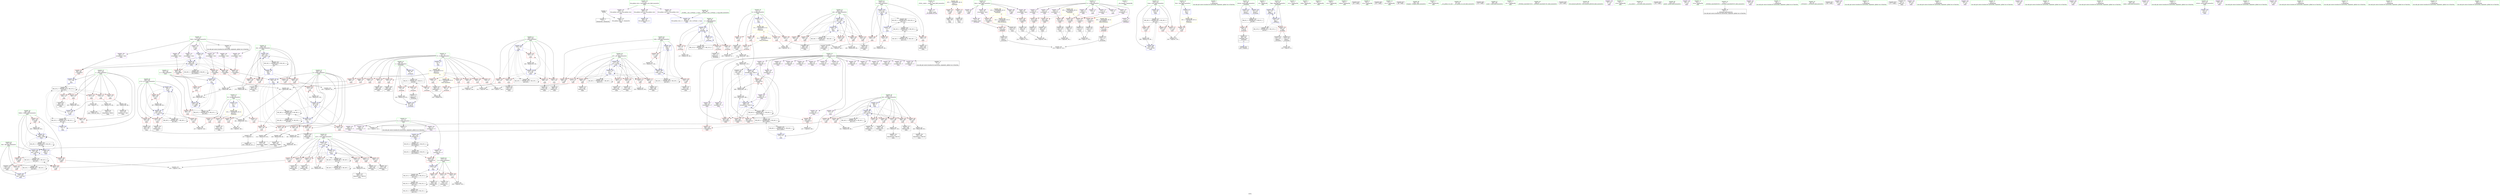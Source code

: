 digraph "SVFG" {
	label="SVFG";

	Node0x563c6fd1a080 [shape=record,color=grey,label="{NodeID: 0\nNullPtr}"];
	Node0x563c6fd1a080 -> Node0x563c6fd1b800[style=solid];
	Node0x563c6fd1a080 -> Node0x563c6fd2b5a0[style=solid];
	Node0x563c6fd34b10 [shape=record,color=grey,label="{NodeID: 443\n470 = Binary(467, 469, )\n}"];
	Node0x563c6fd34b10 -> Node0x563c6fd35590[style=solid];
	Node0x563c6fd2d580 [shape=record,color=blue,label="{NodeID: 360\n173\<--521\nk101\<--inc160\nmain\n}"];
	Node0x563c6fd2d580 -> Node0x563c6fd28d80[style=dashed];
	Node0x563c6fd2d580 -> Node0x563c6fd28e50[style=dashed];
	Node0x563c6fd2d580 -> Node0x563c6fd28f20[style=dashed];
	Node0x563c6fd2d580 -> Node0x563c6fd28ff0[style=dashed];
	Node0x563c6fd2d580 -> Node0x563c6fd290c0[style=dashed];
	Node0x563c6fd2d580 -> Node0x563c6fd29190[style=dashed];
	Node0x563c6fd2d580 -> Node0x563c6fd29260[style=dashed];
	Node0x563c6fd2d580 -> Node0x563c6fd2d0a0[style=dashed];
	Node0x563c6fd2d580 -> Node0x563c6fd2d580[style=dashed];
	Node0x563c6fd2d580 -> Node0x563c6fd5b8c0[style=dashed];
	Node0x563c6fd290c0 [shape=record,color=red,label="{NodeID: 277\n492\<--173\n\<--k101\nmain\n}"];
	Node0x563c6fd290c0 -> Node0x563c6fd1f400[style=solid];
	Node0x563c6fd1cf10 [shape=record,color=red,label="{NodeID: 194\n107\<--11\n\<--K\n_Z5Checkv\n}"];
	Node0x563c6fd1cf10 -> Node0x563c6fd36a90[style=solid];
	Node0x563c6fcf6a30 [shape=record,color=black,label="{NodeID: 111\n431\<--430\nidxprom107\<--\nmain\n}"];
	Node0x563c6fcf8000 [shape=record,color=green,label="{NodeID: 28\n4\<--6\n_ZStL8__ioinit\<--_ZStL8__ioinit_field_insensitive\nGlob }"];
	Node0x563c6fcf8000 -> Node0x563c6fd1fc20[style=solid];
	Node0x563c6fd5efc0 [shape=record,color=black,label="{NodeID: 554\nMR_42V_2 = PHI(MR_42V_6, MR_42V_1, )\npts\{168 \}\n}"];
	Node0x563c6fd5efc0 -> Node0x563c6fd2cc90[style=dashed];
	Node0x563c6fd5efc0 -> Node0x563c6fd5efc0[style=dashed];
	Node0x563c6fd37510 [shape=record,color=grey,label="{NodeID: 471\n241 = cmp(239, 240, )\n}"];
	Node0x563c6fd2a780 [shape=record,color=red,label="{NodeID: 305\n382\<--381\n\<--arrayidx83\nmain\n}"];
	Node0x563c6fd2a780 -> Node0x563c6fd2cc90[style=solid];
	Node0x563c6fd1e5d0 [shape=record,color=red,label="{NodeID: 222\n115\<--93\n\<--j\n_Z5Checkv\n}"];
	Node0x563c6fd1e5d0 -> Node0x563c6fd1bf40[style=solid];
	Node0x563c6fd20030 [shape=record,color=purple,label="{NodeID: 139\n381\<--17\narrayidx83\<--Next\nmain\n}"];
	Node0x563c6fd20030 -> Node0x563c6fd2a780[style=solid];
	Node0x563c6fd1ac90 [shape=record,color=green,label="{NodeID: 56\n165\<--166\nMAXL\<--MAXL_field_insensitive\nmain\n}"];
	Node0x563c6fd1ac90 -> Node0x563c6fd27ee0[style=solid];
	Node0x563c6fd1ac90 -> Node0x563c6fd27fb0[style=solid];
	Node0x563c6fd1ac90 -> Node0x563c6fd28080[style=solid];
	Node0x563c6fd1ac90 -> Node0x563c6fd2cbc0[style=solid];
	Node0x563c6fd1ac90 -> Node0x563c6fd2ce30[style=solid];
	Node0x563c6fd658a0 [shape=record,color=yellow,style=double,label="{NodeID: 582\n18V_1 = ENCHI(MR_18V_0)\npts\{1 \}\nFun[main]}"];
	Node0x563c6fd658a0 -> Node0x563c6fd1df50[style=dashed];
	Node0x563c6fd658a0 -> Node0x563c6fd1e020[style=dashed];
	Node0x563c6fd2bf90 [shape=record,color=blue,label="{NodeID: 333\n155\<--236\ni\<--\nmain\n}"];
	Node0x563c6fd2bf90 -> Node0x563c6fd1eb80[style=dashed];
	Node0x563c6fd2bf90 -> Node0x563c6fd1ec50[style=dashed];
	Node0x563c6fd2bf90 -> Node0x563c6fd26b60[style=dashed];
	Node0x563c6fd2bf90 -> Node0x563c6fd26c30[style=dashed];
	Node0x563c6fd2bf90 -> Node0x563c6fd26d00[style=dashed];
	Node0x563c6fd2bf90 -> Node0x563c6fd2c3a0[style=dashed];
	Node0x563c6fd2bf90 -> Node0x563c6fd5d1c0[style=dashed];
	Node0x563c6fd27ad0 [shape=record,color=red,label="{NodeID: 250\n326\<--163\n\<--k\nmain\n}"];
	Node0x563c6fd27ad0 -> Node0x563c6fd37810[style=solid];
	Node0x563c6fd216f0 [shape=record,color=purple,label="{NodeID: 167\n214\<--28\n\<--Keys\nmain\n}"];
	Node0x563c6fd1c350 [shape=record,color=black,label="{NodeID: 84\n189\<--186\ncall\<--\nmain\n}"];
	Node0x563c6fcdd4c0 [shape=record,color=green,label="{NodeID: 1\n7\<--1\n__dso_handle\<--dummyObj\nGlob }"];
	Node0x563c6fd34c90 [shape=record,color=grey,label="{NodeID: 444\n370 = Binary(369, 96, )\n}"];
	Node0x563c6fd34c90 -> Node0x563c6fd2ca20[style=solid];
	Node0x563c6fd2d650 [shape=record,color=blue,label="{NodeID: 361\n171\<--526\nj97\<--inc163\nmain\n}"];
	Node0x563c6fd2d650 -> Node0x563c6fd288a0[style=dashed];
	Node0x563c6fd2d650 -> Node0x563c6fd28970[style=dashed];
	Node0x563c6fd2d650 -> Node0x563c6fd28a40[style=dashed];
	Node0x563c6fd2d650 -> Node0x563c6fd28b10[style=dashed];
	Node0x563c6fd2d650 -> Node0x563c6fd28be0[style=dashed];
	Node0x563c6fd2d650 -> Node0x563c6fd28cb0[style=dashed];
	Node0x563c6fd2d650 -> Node0x563c6fd2cfd0[style=dashed];
	Node0x563c6fd2d650 -> Node0x563c6fd2d650[style=dashed];
	Node0x563c6fd2d650 -> Node0x563c6fd5f9c0[style=dashed];
	Node0x563c6fd29190 [shape=record,color=red,label="{NodeID: 278\n506\<--173\n\<--k101\nmain\n}"];
	Node0x563c6fd29190 -> Node0x563c6fd1f740[style=solid];
	Node0x563c6fd1cfe0 [shape=record,color=red,label="{NodeID: 195\n307\<--11\n\<--K\nmain\n}"];
	Node0x563c6fd1cfe0 -> Node0x563c6fd38290[style=solid];
	Node0x563c6fcf6b00 [shape=record,color=black,label="{NodeID: 112\n434\<--433\nidxprom109\<--\nmain\n}"];
	Node0x563c6fcf80d0 [shape=record,color=green,label="{NodeID: 29\n8\<--10\nTest\<--Test_field_insensitive\nGlob }"];
	Node0x563c6fcf80d0 -> Node0x563c6fd1ce40[style=solid];
	Node0x563c6fcf80d0 -> Node0x563c6fd2afa0[style=solid];
	Node0x563c6fd5f4c0 [shape=record,color=black,label="{NodeID: 555\nMR_44V_2 = PHI(MR_44V_6, MR_44V_1, )\npts\{170 \}\n}"];
	Node0x563c6fd5f4c0 -> Node0x563c6fd2cf00[style=dashed];
	Node0x563c6fd5f4c0 -> Node0x563c6fd5f4c0[style=dashed];
	Node0x563c6fd37690 [shape=record,color=grey,label="{NodeID: 472\n437 = cmp(436, 438, )\n}"];
	Node0x563c6fd2a850 [shape=record,color=red,label="{NodeID: 306\n390\<--389\n\<--arrayidx85\nmain\n}"];
	Node0x563c6fd2a850 -> Node0x563c6fd35890[style=solid];
	Node0x563c6fd1e6a0 [shape=record,color=red,label="{NodeID: 223\n126\<--93\n\<--j\n_Z5Checkv\n}"];
	Node0x563c6fd1e6a0 -> Node0x563c6fd33490[style=solid];
	Node0x563c6fd20100 [shape=record,color=purple,label="{NodeID: 140\n389\<--17\narrayidx85\<--Next\nmain\n}"];
	Node0x563c6fd20100 -> Node0x563c6fd2a850[style=solid];
	Node0x563c6fd1ad20 [shape=record,color=green,label="{NodeID: 57\n167\<--168\nL\<--L_field_insensitive\nmain\n}"];
	Node0x563c6fd1ad20 -> Node0x563c6fd28150[style=solid];
	Node0x563c6fd1ad20 -> Node0x563c6fd28220[style=solid];
	Node0x563c6fd1ad20 -> Node0x563c6fd2cc90[style=solid];
	Node0x563c6fd1ad20 -> Node0x563c6fd2cd60[style=solid];
	Node0x563c6fd65980 [shape=record,color=yellow,style=double,label="{NodeID: 583\n20V_1 = ENCHI(MR_20V_0)\npts\{10 \}\nFun[main]}"];
	Node0x563c6fd65980 -> Node0x563c6fd1ce40[style=dashed];
	Node0x563c6fd2c060 [shape=record,color=blue,label="{NodeID: 334\n157\<--9\nj\<--\nmain\n}"];
	Node0x563c6fd2c060 -> Node0x563c6fd542b0[style=dashed];
	Node0x563c6fd2c060 -> Node0x563c6fd5d6c0[style=dashed];
	Node0x563c6fd27ba0 [shape=record,color=red,label="{NodeID: 251\n332\<--163\n\<--k\nmain\n}"];
	Node0x563c6fd27ba0 -> Node0x563c6fd1a6a0[style=solid];
	Node0x563c6fd217c0 [shape=record,color=purple,label="{NodeID: 168\n321\<--28\narrayidx50\<--Keys\nmain\n}"];
	Node0x563c6fd217c0 -> Node0x563c6fd2a440[style=solid];
	Node0x563c6fd1c420 [shape=record,color=black,label="{NodeID: 85\n195\<--192\ncall1\<--\nmain\n}"];
	Node0x563c6fcf4920 [shape=record,color=green,label="{NodeID: 2\n9\<--1\n\<--dummyObj\nCan only get source location for instruction, argument, global var or function.}"];
	Node0x563c6fd565b0 [shape=record,color=black,label="{NodeID: 528\nMR_6V_3 = PHI(MR_6V_4, MR_6V_2, )\npts\{88 \}\n}"];
	Node0x563c6fd565b0 -> Node0x563c6fd1e0f0[style=dashed];
	Node0x563c6fd34e10 [shape=record,color=grey,label="{NodeID: 445\n515 = Binary(514, 96, )\n}"];
	Node0x563c6fd34e10 -> Node0x563c6fd2d4b0[style=solid];
	Node0x563c6fd2d720 [shape=record,color=blue,label="{NodeID: 362\n169\<--531\ni93\<--inc166\nmain\n}"];
	Node0x563c6fd2d720 -> Node0x563c6fd282f0[style=dashed];
	Node0x563c6fd2d720 -> Node0x563c6fd283c0[style=dashed];
	Node0x563c6fd2d720 -> Node0x563c6fd28490[style=dashed];
	Node0x563c6fd2d720 -> Node0x563c6fd28560[style=dashed];
	Node0x563c6fd2d720 -> Node0x563c6fd28630[style=dashed];
	Node0x563c6fd2d720 -> Node0x563c6fd28700[style=dashed];
	Node0x563c6fd2d720 -> Node0x563c6fd287d0[style=dashed];
	Node0x563c6fd2d720 -> Node0x563c6fd2d720[style=dashed];
	Node0x563c6fd2d720 -> Node0x563c6fd5f4c0[style=dashed];
	Node0x563c6fd29260 [shape=record,color=red,label="{NodeID: 279\n520\<--173\n\<--k101\nmain\n}"];
	Node0x563c6fd29260 -> Node0x563c6fd34690[style=solid];
	Node0x563c6fd1d0b0 [shape=record,color=red,label="{NodeID: 196\n443\<--11\n\<--K\nmain\n}"];
	Node0x563c6fd1d0b0 -> Node0x563c6fd36d90[style=solid];
	Node0x563c6fcf6bd0 [shape=record,color=black,label="{NodeID: 113\n447\<--446\nidxprom116\<--\nmain\n}"];
	Node0x563c6fcf5780 [shape=record,color=green,label="{NodeID: 30\n11\<--12\nK\<--K_field_insensitive\nGlob }"];
	Node0x563c6fcf5780 -> Node0x563c6fd1cf10[style=solid];
	Node0x563c6fcf5780 -> Node0x563c6fd1cfe0[style=solid];
	Node0x563c6fcf5780 -> Node0x563c6fd1d0b0[style=solid];
	Node0x563c6fcf5780 -> Node0x563c6fd1d180[style=solid];
	Node0x563c6fcf5780 -> Node0x563c6fd1d250[style=solid];
	Node0x563c6fcf5780 -> Node0x563c6fd2b0a0[style=solid];
	Node0x563c6fd5f9c0 [shape=record,color=black,label="{NodeID: 556\nMR_46V_2 = PHI(MR_46V_7, MR_46V_1, )\npts\{172 \}\n}"];
	Node0x563c6fd5f9c0 -> Node0x563c6fd2cfd0[style=dashed];
	Node0x563c6fd5f9c0 -> Node0x563c6fd5f9c0[style=dashed];
	Node0x563c6fd37810 [shape=record,color=grey,label="{NodeID: 473\n327 = cmp(326, 9, )\n}"];
	Node0x563c6fd37810 -> Node0x563c6fd32ef0[style=solid];
	Node0x563c6fd2a920 [shape=record,color=red,label="{NodeID: 307\n400\<--399\n\<--arrayidx89\nmain\n}"];
	Node0x563c6fd2a920 -> Node0x563c6fd35e90[style=solid];
	Node0x563c6fd1e770 [shape=record,color=red,label="{NodeID: 224\n113\<--112\n\<--arrayidx\n_Z5Checkv\n}"];
	Node0x563c6fd1e770 -> Node0x563c6fd1be70[style=solid];
	Node0x563c6fd201d0 [shape=record,color=purple,label="{NodeID: 141\n399\<--17\narrayidx89\<--Next\nmain\n}"];
	Node0x563c6fd201d0 -> Node0x563c6fd2a920[style=solid];
	Node0x563c6fd1adb0 [shape=record,color=green,label="{NodeID: 58\n169\<--170\ni93\<--i93_field_insensitive\nmain\n}"];
	Node0x563c6fd1adb0 -> Node0x563c6fd282f0[style=solid];
	Node0x563c6fd1adb0 -> Node0x563c6fd283c0[style=solid];
	Node0x563c6fd1adb0 -> Node0x563c6fd28490[style=solid];
	Node0x563c6fd1adb0 -> Node0x563c6fd28560[style=solid];
	Node0x563c6fd1adb0 -> Node0x563c6fd28630[style=solid];
	Node0x563c6fd1adb0 -> Node0x563c6fd28700[style=solid];
	Node0x563c6fd1adb0 -> Node0x563c6fd287d0[style=solid];
	Node0x563c6fd1adb0 -> Node0x563c6fd2cf00[style=solid];
	Node0x563c6fd1adb0 -> Node0x563c6fd2d720[style=solid];
	Node0x563c6fd65a60 [shape=record,color=yellow,style=double,label="{NodeID: 584\n2V_1 = ENCHI(MR_2V_0)\npts\{12 \}\nFun[main]|{|<s4>12}}"];
	Node0x563c6fd65a60 -> Node0x563c6fd1cfe0[style=dashed];
	Node0x563c6fd65a60 -> Node0x563c6fd1d0b0[style=dashed];
	Node0x563c6fd65a60 -> Node0x563c6fd1d180[style=dashed];
	Node0x563c6fd65a60 -> Node0x563c6fd1d250[style=dashed];
	Node0x563c6fd65a60:s4 -> Node0x563c6fd666a0[style=dashed,color=red];
	Node0x563c6fd2c130 [shape=record,color=blue,label="{NodeID: 335\n157\<--266\nj\<--\nmain\n}"];
	Node0x563c6fd2c130 -> Node0x563c6fd542b0[style=dashed];
	Node0x563c6fd27c70 [shape=record,color=red,label="{NodeID: 252\n338\<--163\n\<--k\nmain\n}"];
	Node0x563c6fd27c70 -> Node0x563c6fd34090[style=solid];
	Node0x563c6fd21890 [shape=record,color=purple,label="{NodeID: 169\n346\<--28\narrayidx66\<--Keys\nmain\n}"];
	Node0x563c6fd21890 -> Node0x563c6fd2a6b0[style=solid];
	Node0x563c6fd1c4f0 [shape=record,color=black,label="{NodeID: 86\n245\<--244\nidxprom\<--\nmain\n}"];
	Node0x563c6fcf4f80 [shape=record,color=green,label="{NodeID: 3\n35\<--1\n.str\<--dummyObj\nGlob }"];
	Node0x563c6fd56ab0 [shape=record,color=black,label="{NodeID: 529\nMR_10V_6 = PHI(MR_10V_2, MR_10V_5, )\npts\{92 \}\n}"];
	Node0x563c6fd34f90 [shape=record,color=grey,label="{NodeID: 446\n365 = Binary(364, 96, )\n}"];
	Node0x563c6fd34f90 -> Node0x563c6fd2c950[style=solid];
	Node0x563c6fd2d7f0 [shape=record,color=blue,label="{NodeID: 363\n179\<--535\nRet\<--conv168\nmain\n}"];
	Node0x563c6fd2d7f0 -> Node0x563c6fd533b0[style=dashed];
	Node0x563c6fd29330 [shape=record,color=red,label="{NodeID: 280\n442\<--175\n\<--t\nmain\n}"];
	Node0x563c6fd29330 -> Node0x563c6fd36d90[style=solid];
	Node0x563c6fd1d180 [shape=record,color=red,label="{NodeID: 197\n468\<--11\n\<--K\nmain\n}"];
	Node0x563c6fd1d180 -> Node0x563c6fd1ef20[style=solid];
	Node0x563c6fcf6ca0 [shape=record,color=black,label="{NodeID: 114\n450\<--449\nidxprom118\<--\nmain\n}"];
	Node0x563c6fcf5810 [shape=record,color=green,label="{NodeID: 31\n13\<--14\nN\<--N_field_insensitive\nGlob }"];
	Node0x563c6fcf5810 -> Node0x563c6fd1d320[style=solid];
	Node0x563c6fcf5810 -> Node0x563c6fd1d3f0[style=solid];
	Node0x563c6fcf5810 -> Node0x563c6fd1d4c0[style=solid];
	Node0x563c6fcf5810 -> Node0x563c6fd1d590[style=solid];
	Node0x563c6fcf5810 -> Node0x563c6fd1d660[style=solid];
	Node0x563c6fcf5810 -> Node0x563c6fd1d730[style=solid];
	Node0x563c6fcf5810 -> Node0x563c6fd1d800[style=solid];
	Node0x563c6fcf5810 -> Node0x563c6fd1d8d0[style=solid];
	Node0x563c6fcf5810 -> Node0x563c6fd1d9a0[style=solid];
	Node0x563c6fcf5810 -> Node0x563c6fd1da70[style=solid];
	Node0x563c6fcf5810 -> Node0x563c6fd1db40[style=solid];
	Node0x563c6fcf5810 -> Node0x563c6fd2b1a0[style=solid];
	Node0x563c6fd5fec0 [shape=record,color=black,label="{NodeID: 557\nMR_48V_2 = PHI(MR_48V_8, MR_48V_1, )\npts\{174 \}\n}"];
	Node0x563c6fd5fec0 -> Node0x563c6fd5b8c0[style=dashed];
	Node0x563c6fd5fec0 -> Node0x563c6fd5fec0[style=dashed];
	Node0x563c6fd37990 [shape=record,color=grey,label="{NodeID: 474\n413 = cmp(411, 412, )\n}"];
	Node0x563c6fd2a9f0 [shape=record,color=red,label="{NodeID: 308\n436\<--435\n\<--arrayidx110\nmain\n}"];
	Node0x563c6fd2a9f0 -> Node0x563c6fd37690[style=solid];
	Node0x563c6fd1e840 [shape=record,color=red,label="{NodeID: 225\n118\<--117\n\<--arrayidx5\n_Z5Checkv\n}"];
	Node0x563c6fd1e840 -> Node0x563c6fd1c010[style=solid];
	Node0x563c6fd202a0 [shape=record,color=purple,label="{NodeID: 142\n358\<--21\narrayidx73\<--P\nmain\n}"];
	Node0x563c6fd1ae40 [shape=record,color=green,label="{NodeID: 59\n171\<--172\nj97\<--j97_field_insensitive\nmain\n}"];
	Node0x563c6fd1ae40 -> Node0x563c6fd288a0[style=solid];
	Node0x563c6fd1ae40 -> Node0x563c6fd28970[style=solid];
	Node0x563c6fd1ae40 -> Node0x563c6fd28a40[style=solid];
	Node0x563c6fd1ae40 -> Node0x563c6fd28b10[style=solid];
	Node0x563c6fd1ae40 -> Node0x563c6fd28be0[style=solid];
	Node0x563c6fd1ae40 -> Node0x563c6fd28cb0[style=solid];
	Node0x563c6fd1ae40 -> Node0x563c6fd2cfd0[style=solid];
	Node0x563c6fd1ae40 -> Node0x563c6fd2d650[style=solid];
	Node0x563c6fd65b40 [shape=record,color=yellow,style=double,label="{NodeID: 585\n4V_1 = ENCHI(MR_4V_0)\npts\{14 \}\nFun[main]|{|<s10>12}}"];
	Node0x563c6fd65b40 -> Node0x563c6fd1d3f0[style=dashed];
	Node0x563c6fd65b40 -> Node0x563c6fd1d4c0[style=dashed];
	Node0x563c6fd65b40 -> Node0x563c6fd1d590[style=dashed];
	Node0x563c6fd65b40 -> Node0x563c6fd1d660[style=dashed];
	Node0x563c6fd65b40 -> Node0x563c6fd1d730[style=dashed];
	Node0x563c6fd65b40 -> Node0x563c6fd1d800[style=dashed];
	Node0x563c6fd65b40 -> Node0x563c6fd1d8d0[style=dashed];
	Node0x563c6fd65b40 -> Node0x563c6fd1d9a0[style=dashed];
	Node0x563c6fd65b40 -> Node0x563c6fd1da70[style=dashed];
	Node0x563c6fd65b40 -> Node0x563c6fd1db40[style=dashed];
	Node0x563c6fd65b40:s10 -> Node0x563c6fd667b0[style=dashed,color=red];
	Node0x563c6fd2c200 [shape=record,color=blue,label="{NodeID: 336\n157\<--283\nj\<--inc\nmain\n}"];
	Node0x563c6fd2c200 -> Node0x563c6fd271e0[style=dashed];
	Node0x563c6fd2c200 -> Node0x563c6fd542b0[style=dashed];
	Node0x563c6fd2c200 -> Node0x563c6fd5d6c0[style=dashed];
	Node0x563c6fd27d40 [shape=record,color=red,label="{NodeID: 253\n351\<--163\n\<--k\nmain\n}"];
	Node0x563c6fd27d40 -> Node0x563c6fd36010[style=solid];
	Node0x563c6fd21960 [shape=record,color=purple,label="{NodeID: 170\n112\<--31\narrayidx\<--S\n_Z5Checkv\n}"];
	Node0x563c6fd21960 -> Node0x563c6fd1e770[style=solid];
	Node0x563c6fd1c5c0 [shape=record,color=black,label="{NodeID: 87\n248\<--247\nconv\<--\nmain\n}"];
	Node0x563c6fd1c5c0 -> Node0x563c6fd36490[style=solid];
	Node0x563c6fcde850 [shape=record,color=green,label="{NodeID: 4\n37\<--1\n.str.1\<--dummyObj\nGlob }"];
	Node0x563c6fd56fb0 [shape=record,color=black,label="{NodeID: 530\nMR_12V_6 = PHI(MR_12V_2, MR_12V_4, )\npts\{94 \}\n}"];
	Node0x563c6fd35110 [shape=record,color=grey,label="{NodeID: 447\n500 = Binary(499, 96, )\n}"];
	Node0x563c6fd35110 -> Node0x563c6fd1f5a0[style=solid];
	Node0x563c6fd2d8c0 [shape=record,color=blue,label="{NodeID: 364\n181\<--9\ni169\<--\nmain\n}"];
	Node0x563c6fd2d8c0 -> Node0x563c6fd299b0[style=dashed];
	Node0x563c6fd2d8c0 -> Node0x563c6fd29a80[style=dashed];
	Node0x563c6fd2d8c0 -> Node0x563c6fd29b50[style=dashed];
	Node0x563c6fd2d8c0 -> Node0x563c6fd2dc00[style=dashed];
	Node0x563c6fd2d8c0 -> Node0x563c6fd612c0[style=dashed];
	Node0x563c6fd29400 [shape=record,color=red,label="{NodeID: 281\n449\<--175\n\<--t\nmain\n}"];
	Node0x563c6fd29400 -> Node0x563c6fcf6ca0[style=solid];
	Node0x563c6fd1d250 [shape=record,color=red,label="{NodeID: 198\n496\<--11\n\<--K\nmain\n}"];
	Node0x563c6fd1d250 -> Node0x563c6fd1f4d0[style=solid];
	Node0x563c6fd1ed30 [shape=record,color=black,label="{NodeID: 115\n459\<--458\nidxprom122\<--\nmain\n}"];
	Node0x563c6fcf58e0 [shape=record,color=green,label="{NodeID: 32\n15\<--16\nM\<--M_field_insensitive\nGlob }"];
	Node0x563c6fcf58e0 -> Node0x563c6fd1dc10[style=solid];
	Node0x563c6fcf58e0 -> Node0x563c6fd1dce0[style=solid];
	Node0x563c6fcf58e0 -> Node0x563c6fd1ddb0[style=solid];
	Node0x563c6fcf58e0 -> Node0x563c6fd1de80[style=solid];
	Node0x563c6fcf58e0 -> Node0x563c6fd2b2a0[style=solid];
	Node0x563c6fd603c0 [shape=record,color=black,label="{NodeID: 558\nMR_50V_2 = PHI(MR_50V_10, MR_50V_1, )\npts\{176 \}\n}"];
	Node0x563c6fd603c0 -> Node0x563c6fd5bdc0[style=dashed];
	Node0x563c6fd603c0 -> Node0x563c6fd603c0[style=dashed];
	Node0x563c6fd37b10 [shape=record,color=grey,label="{NodeID: 475\n425 = cmp(423, 424, )\n}"];
	Node0x563c6fd2aac0 [shape=record,color=red,label="{NodeID: 309\n452\<--451\n\<--arrayidx119\nmain\n}"];
	Node0x563c6fd2aac0 -> Node0x563c6fd2d240[style=solid];
	Node0x563c6fd1e910 [shape=record,color=red,label="{NodeID: 226\n202\<--153\n\<--Case\nmain\n}"];
	Node0x563c6fd1e910 -> Node0x563c6fd37f90[style=solid];
	Node0x563c6fd20370 [shape=record,color=purple,label="{NodeID: 143\n361\<--21\narrayidx75\<--P\nmain\n}"];
	Node0x563c6fd20370 -> Node0x563c6fd2c880[style=solid];
	Node0x563c6fd1af10 [shape=record,color=green,label="{NodeID: 60\n173\<--174\nk101\<--k101_field_insensitive\nmain\n}"];
	Node0x563c6fd1af10 -> Node0x563c6fd28d80[style=solid];
	Node0x563c6fd1af10 -> Node0x563c6fd28e50[style=solid];
	Node0x563c6fd1af10 -> Node0x563c6fd28f20[style=solid];
	Node0x563c6fd1af10 -> Node0x563c6fd28ff0[style=solid];
	Node0x563c6fd1af10 -> Node0x563c6fd290c0[style=solid];
	Node0x563c6fd1af10 -> Node0x563c6fd29190[style=solid];
	Node0x563c6fd1af10 -> Node0x563c6fd29260[style=solid];
	Node0x563c6fd1af10 -> Node0x563c6fd2d0a0[style=solid];
	Node0x563c6fd1af10 -> Node0x563c6fd2d580[style=solid];
	Node0x563c6fd65c20 [shape=record,color=yellow,style=double,label="{NodeID: 586\n24V_1 = ENCHI(MR_24V_0)\npts\{16 \}\nFun[main]}"];
	Node0x563c6fd65c20 -> Node0x563c6fd1dc10[style=dashed];
	Node0x563c6fd65c20 -> Node0x563c6fd1dce0[style=dashed];
	Node0x563c6fd65c20 -> Node0x563c6fd1ddb0[style=dashed];
	Node0x563c6fd65c20 -> Node0x563c6fd1de80[style=dashed];
	Node0x563c6fd2c2d0 [shape=record,color=blue,label="{NodeID: 337\n289\<--286\narrayidx32\<--\nmain\n}"];
	Node0x563c6fd2c2d0 -> Node0x563c6fd2a100[style=dashed];
	Node0x563c6fd2c2d0 -> Node0x563c6fd2a510[style=dashed];
	Node0x563c6fd2c2d0 -> Node0x563c6fd2a780[style=dashed];
	Node0x563c6fd2c2d0 -> Node0x563c6fd2a850[style=dashed];
	Node0x563c6fd2c2d0 -> Node0x563c6fd2a920[style=dashed];
	Node0x563c6fd2c2d0 -> Node0x563c6fd2c2d0[style=dashed];
	Node0x563c6fd2c2d0 -> Node0x563c6fd61cc0[style=dashed];
	Node0x563c6fd27e10 [shape=record,color=red,label="{NodeID: 254\n355\<--163\n\<--k\nmain\n}"];
	Node0x563c6fd27e10 -> Node0x563c6fd2c880[style=solid];
	Node0x563c6fd21a30 [shape=record,color=purple,label="{NodeID: 171\n216\<--31\n\<--S\nmain\n}"];
	Node0x563c6fd1c690 [shape=record,color=black,label="{NodeID: 88\n251\<--250\nidxprom13\<--add\nmain\n}"];
	Node0x563c6fcf4df0 [shape=record,color=green,label="{NodeID: 5\n39\<--1\nstdin\<--dummyObj\nGlob }"];
	Node0x563c6fd35290 [shape=record,color=grey,label="{NodeID: 448\n498 = Binary(495, 497, )\n}"];
	Node0x563c6fd35290 -> Node0x563c6fd34810[style=solid];
	Node0x563c6fd2d990 [shape=record,color=blue,label="{NodeID: 365\n183\<--9\nj173\<--\nmain\n}"];
	Node0x563c6fd2d990 -> Node0x563c6fd29c20[style=dashed];
	Node0x563c6fd2d990 -> Node0x563c6fd29cf0[style=dashed];
	Node0x563c6fd2d990 -> Node0x563c6fd29dc0[style=dashed];
	Node0x563c6fd2d990 -> Node0x563c6fd29e90[style=dashed];
	Node0x563c6fd2d990 -> Node0x563c6fd2d990[style=dashed];
	Node0x563c6fd2d990 -> Node0x563c6fd2db30[style=dashed];
	Node0x563c6fd2d990 -> Node0x563c6fd617c0[style=dashed];
	Node0x563c6fd294d0 [shape=record,color=red,label="{NodeID: 282\n514\<--175\n\<--t\nmain\n}"];
	Node0x563c6fd294d0 -> Node0x563c6fd34e10[style=solid];
	Node0x563c6fd1d320 [shape=record,color=red,label="{NodeID: 199\n99\<--13\n\<--N\n_Z5Checkv\n}"];
	Node0x563c6fd1d320 -> Node0x563c6fd36790[style=solid];
	Node0x563c6fd1edc0 [shape=record,color=black,label="{NodeID: 116\n462\<--461\nidxprom124\<--\nmain\n}"];
	Node0x563c6fcf59b0 [shape=record,color=green,label="{NodeID: 33\n17\<--20\nNext\<--Next_field_insensitive\nGlob }"];
	Node0x563c6fcf59b0 -> Node0x563c6fd1b9a0[style=solid];
	Node0x563c6fcf59b0 -> Node0x563c6fd1fcf0[style=solid];
	Node0x563c6fcf59b0 -> Node0x563c6fd1fdc0[style=solid];
	Node0x563c6fcf59b0 -> Node0x563c6fd1fe90[style=solid];
	Node0x563c6fcf59b0 -> Node0x563c6fd1ff60[style=solid];
	Node0x563c6fcf59b0 -> Node0x563c6fd20030[style=solid];
	Node0x563c6fcf59b0 -> Node0x563c6fd20100[style=solid];
	Node0x563c6fcf59b0 -> Node0x563c6fd201d0[style=solid];
	Node0x563c6fd608c0 [shape=record,color=black,label="{NodeID: 559\nMR_52V_2 = PHI(MR_52V_9, MR_52V_1, )\npts\{178 \}\n}"];
	Node0x563c6fd608c0 -> Node0x563c6fd5c2c0[style=dashed];
	Node0x563c6fd608c0 -> Node0x563c6fd608c0[style=dashed];
	Node0x563c6fd37c90 [shape=record,color=grey,label="{NodeID: 476\n324 = cmp(318, 323, )\n}"];
	Node0x563c6fd2ab90 [shape=record,color=red,label="{NodeID: 310\n467\<--466\n\<--arrayidx127\nmain\n}"];
	Node0x563c6fd2ab90 -> Node0x563c6fd34b10[style=solid];
	Node0x563c6fd1e9e0 [shape=record,color=red,label="{NodeID: 227\n221\<--153\n\<--Case\nmain\n}"];
	Node0x563c6fd20440 [shape=record,color=purple,label="{NodeID: 144\n448\<--21\narrayidx117\<--P\nmain\n}"];
	Node0x563c6fd1afe0 [shape=record,color=green,label="{NodeID: 61\n175\<--176\nt\<--t_field_insensitive\nmain\n}"];
	Node0x563c6fd1afe0 -> Node0x563c6fd29330[style=solid];
	Node0x563c6fd1afe0 -> Node0x563c6fd29400[style=solid];
	Node0x563c6fd1afe0 -> Node0x563c6fd294d0[style=solid];
	Node0x563c6fd1afe0 -> Node0x563c6fd2d170[style=solid];
	Node0x563c6fd1afe0 -> Node0x563c6fd2d4b0[style=solid];
	Node0x563c6fd2c3a0 [shape=record,color=blue,label="{NodeID: 338\n155\<--293\ni\<--inc34\nmain\n}"];
	Node0x563c6fd2c3a0 -> Node0x563c6fd1eb80[style=dashed];
	Node0x563c6fd2c3a0 -> Node0x563c6fd1ec50[style=dashed];
	Node0x563c6fd2c3a0 -> Node0x563c6fd26b60[style=dashed];
	Node0x563c6fd2c3a0 -> Node0x563c6fd26c30[style=dashed];
	Node0x563c6fd2c3a0 -> Node0x563c6fd26d00[style=dashed];
	Node0x563c6fd2c3a0 -> Node0x563c6fd2c3a0[style=dashed];
	Node0x563c6fd2c3a0 -> Node0x563c6fd5d1c0[style=dashed];
	Node0x563c6fd27ee0 [shape=record,color=red,label="{NodeID: 255\n405\<--165\n\<--MAXL\nmain\n}"];
	Node0x563c6fd27ee0 -> Node0x563c6fd35b90[style=solid];
	Node0x563c6fd21b00 [shape=record,color=purple,label="{NodeID: 172\n219\<--31\n\<--S\nmain\n}"];
	Node0x563c6fd1c760 [shape=record,color=black,label="{NodeID: 89\n254\<--253\nconv15\<--\nmain\n}"];
	Node0x563c6fd1c760 -> Node0x563c6fd36490[style=solid];
	Node0x563c6fcf5540 [shape=record,color=green,label="{NodeID: 6\n40\<--1\n.str.2\<--dummyObj\nGlob }"];
	Node0x563c6fd35410 [shape=record,color=grey,label="{NodeID: 449\n314 = Binary(313, 96, )\n}"];
	Node0x563c6fd35410 -> Node0x563c6fd1a360[style=solid];
	Node0x563c6fd2da60 [shape=record,color=blue,label="{NodeID: 366\n179\<--563\nRet\<--sub184\nmain\n}"];
	Node0x563c6fd2da60 -> Node0x563c6fd29810[style=dashed];
	Node0x563c6fd2da60 -> Node0x563c6fd2da60[style=dashed];
	Node0x563c6fd2da60 -> Node0x563c6fd533b0[style=dashed];
	Node0x563c6fd295a0 [shape=record,color=red,label="{NodeID: 283\n454\<--177\n\<--x\nmain\n}"];
	Node0x563c6fd295a0 -> Node0x563c6fd37210[style=solid];
	Node0x563c6fd1d3f0 [shape=record,color=red,label="{NodeID: 200\n240\<--13\n\<--N\nmain\n}"];
	Node0x563c6fd1d3f0 -> Node0x563c6fd37510[style=solid];
	Node0x563c6fd1ee50 [shape=record,color=black,label="{NodeID: 117\n465\<--464\nidxprom126\<--\nmain\n}"];
	Node0x563c6fcf5a80 [shape=record,color=green,label="{NodeID: 34\n21\<--23\nP\<--P_field_insensitive\nGlob }"];
	Node0x563c6fcf5a80 -> Node0x563c6fd1baa0[style=solid];
	Node0x563c6fcf5a80 -> Node0x563c6fd202a0[style=solid];
	Node0x563c6fcf5a80 -> Node0x563c6fd20370[style=solid];
	Node0x563c6fcf5a80 -> Node0x563c6fd20440[style=solid];
	Node0x563c6fcf5a80 -> Node0x563c6fd20510[style=solid];
	Node0x563c6fd60dc0 [shape=record,color=black,label="{NodeID: 560\nMR_54V_2 = PHI(MR_54V_7, MR_54V_1, )\npts\{180 \}\n}"];
	Node0x563c6fd60dc0 -> Node0x563c6fd2d7f0[style=dashed];
	Node0x563c6fd60dc0 -> Node0x563c6fd60dc0[style=dashed];
	Node0x563c6fd37e10 [shape=record,color=grey,label="{NodeID: 477\n394 = cmp(392, 393, )\n}"];
	Node0x563c6fd2ac60 [shape=record,color=red,label="{NodeID: 311\n482\<--481\n\<--arrayidx136\nmain\n}"];
	Node0x563c6fd2ac60 -> Node0x563c6fd35590[style=solid];
	Node0x563c6fd1eab0 [shape=record,color=red,label="{NodeID: 228\n579\<--153\n\<--Case\nmain\n}"];
	Node0x563c6fd1eab0 -> Node0x563c6fd33790[style=solid];
	Node0x563c6fd20510 [shape=record,color=purple,label="{NodeID: 145\n451\<--21\narrayidx119\<--P\nmain\n}"];
	Node0x563c6fd20510 -> Node0x563c6fd2aac0[style=solid];
	Node0x563c6fd1b0b0 [shape=record,color=green,label="{NodeID: 62\n177\<--178\nx\<--x_field_insensitive\nmain\n}"];
	Node0x563c6fd1b0b0 -> Node0x563c6fd295a0[style=solid];
	Node0x563c6fd1b0b0 -> Node0x563c6fd29670[style=solid];
	Node0x563c6fd1b0b0 -> Node0x563c6fd29740[style=solid];
	Node0x563c6fd1b0b0 -> Node0x563c6fd2d240[style=solid];
	Node0x563c6fd2c470 [shape=record,color=blue,label="{NodeID: 339\n159\<--9\ni36\<--\nmain\n}"];
	Node0x563c6fd2c470 -> Node0x563c6fd272b0[style=dashed];
	Node0x563c6fd2c470 -> Node0x563c6fd27380[style=dashed];
	Node0x563c6fd2c470 -> Node0x563c6fd27450[style=dashed];
	Node0x563c6fd2c470 -> Node0x563c6fd27520[style=dashed];
	Node0x563c6fd2c470 -> Node0x563c6fd2ca20[style=dashed];
	Node0x563c6fd2c470 -> Node0x563c6fd5dbc0[style=dashed];
	Node0x563c6fd27fb0 [shape=record,color=red,label="{NodeID: 256\n424\<--165\n\<--MAXL\nmain\n}"];
	Node0x563c6fd27fb0 -> Node0x563c6fd37b10[style=solid];
	Node0x563c6fd21bd0 [shape=record,color=purple,label="{NodeID: 173\n246\<--31\narrayidx\<--S\nmain\n}"];
	Node0x563c6fd21bd0 -> Node0x563c6fd29f60[style=solid];
	Node0x563c6fd1c830 [shape=record,color=black,label="{NodeID: 90\n264\<--263\nidxprom19\<--\nmain\n}"];
	Node0x563c6fcdf0f0 [shape=record,color=green,label="{NodeID: 7\n42\<--1\n.str.3\<--dummyObj\nGlob }"];
	Node0x563c6fd486a0 [shape=record,color=black,label="{NodeID: 533\nMR_8V_3 = PHI(MR_8V_4, MR_8V_2, )\npts\{90 \}\n}"];
	Node0x563c6fd486a0 -> Node0x563c6fd1e1c0[style=dashed];
	Node0x563c6fd486a0 -> Node0x563c6fd1e290[style=dashed];
	Node0x563c6fd486a0 -> Node0x563c6fd1e360[style=dashed];
	Node0x563c6fd486a0 -> Node0x563c6fd2bb80[style=dashed];
	Node0x563c6fd35590 [shape=record,color=grey,label="{NodeID: 450\n483 = Binary(482, 470, )\n}"];
	Node0x563c6fd35590 -> Node0x563c6fd2d310[style=solid];
	Node0x563c6fd2db30 [shape=record,color=blue,label="{NodeID: 367\n183\<--567\nj173\<--inc186\nmain\n}"];
	Node0x563c6fd2db30 -> Node0x563c6fd29c20[style=dashed];
	Node0x563c6fd2db30 -> Node0x563c6fd29cf0[style=dashed];
	Node0x563c6fd2db30 -> Node0x563c6fd29dc0[style=dashed];
	Node0x563c6fd2db30 -> Node0x563c6fd29e90[style=dashed];
	Node0x563c6fd2db30 -> Node0x563c6fd2d990[style=dashed];
	Node0x563c6fd2db30 -> Node0x563c6fd2db30[style=dashed];
	Node0x563c6fd2db30 -> Node0x563c6fd617c0[style=dashed];
	Node0x563c6fd29670 [shape=record,color=red,label="{NodeID: 284\n475\<--177\n\<--x\nmain\n}"];
	Node0x563c6fd29670 -> Node0x563c6fd1f0c0[style=solid];
	Node0x563c6fd1d4c0 [shape=record,color=red,label="{NodeID: 201\n301\<--13\n\<--N\nmain\n}"];
	Node0x563c6fd1d4c0 -> Node0x563c6fd38110[style=solid];
	Node0x563c6fd1ef20 [shape=record,color=black,label="{NodeID: 118\n469\<--468\nconv128\<--\nmain\n}"];
	Node0x563c6fd1ef20 -> Node0x563c6fd34b10[style=solid];
	Node0x563c6fcf5b50 [shape=record,color=green,label="{NodeID: 35\n24\<--27\nF\<--F_field_insensitive\nGlob }"];
	Node0x563c6fcf5b50 -> Node0x563c6fd1bba0[style=solid];
	Node0x563c6fcf5b50 -> Node0x563c6fd205e0[style=solid];
	Node0x563c6fcf5b50 -> Node0x563c6fd206b0[style=solid];
	Node0x563c6fcf5b50 -> Node0x563c6fd20780[style=solid];
	Node0x563c6fcf5b50 -> Node0x563c6fd20850[style=solid];
	Node0x563c6fcf5b50 -> Node0x563c6fd20920[style=solid];
	Node0x563c6fcf5b50 -> Node0x563c6fd209f0[style=solid];
	Node0x563c6fcf5b50 -> Node0x563c6fd20ac0[style=solid];
	Node0x563c6fcf5b50 -> Node0x563c6fd20b90[style=solid];
	Node0x563c6fcf5b50 -> Node0x563c6fd20c60[style=solid];
	Node0x563c6fcf5b50 -> Node0x563c6fd20d30[style=solid];
	Node0x563c6fcf5b50 -> Node0x563c6fd20e00[style=solid];
	Node0x563c6fcf5b50 -> Node0x563c6fd20ed0[style=solid];
	Node0x563c6fcf5b50 -> Node0x563c6fd20fa0[style=solid];
	Node0x563c6fcf5b50 -> Node0x563c6fd21070[style=solid];
	Node0x563c6fcf5b50 -> Node0x563c6fd21140[style=solid];
	Node0x563c6fcf5b50 -> Node0x563c6fd21210[style=solid];
	Node0x563c6fcf5b50 -> Node0x563c6fd212e0[style=solid];
	Node0x563c6fcf5b50 -> Node0x563c6fd213b0[style=solid];
	Node0x563c6fcf5b50 -> Node0x563c6fd21480[style=solid];
	Node0x563c6fd612c0 [shape=record,color=black,label="{NodeID: 561\nMR_56V_2 = PHI(MR_56V_6, MR_56V_1, )\npts\{182 \}\n}"];
	Node0x563c6fd612c0 -> Node0x563c6fd2d8c0[style=dashed];
	Node0x563c6fd612c0 -> Node0x563c6fd612c0[style=dashed];
	Node0x563c6fd37f90 [shape=record,color=grey,label="{NodeID: 478\n204 = cmp(202, 203, )\n}"];
	Node0x563c6fd2ad30 [shape=record,color=red,label="{NodeID: 312\n495\<--494\n\<--arrayidx143\nmain\n}"];
	Node0x563c6fd2ad30 -> Node0x563c6fd35290[style=solid];
	Node0x563c6fd1eb80 [shape=record,color=red,label="{NodeID: 229\n239\<--155\n\<--i\nmain\n}"];
	Node0x563c6fd1eb80 -> Node0x563c6fd37510[style=solid];
	Node0x563c6fd205e0 [shape=record,color=purple,label="{NodeID: 146\n375\<--24\n\<--F\nmain\n}"];
	Node0x563c6fd205e0 -> Node0x563c6fd2caf0[style=solid];
	Node0x563c6fd1b180 [shape=record,color=green,label="{NodeID: 63\n179\<--180\nRet\<--Ret_field_insensitive\nmain\n}"];
	Node0x563c6fd1b180 -> Node0x563c6fd29810[style=solid];
	Node0x563c6fd1b180 -> Node0x563c6fd298e0[style=solid];
	Node0x563c6fd1b180 -> Node0x563c6fd2d7f0[style=solid];
	Node0x563c6fd1b180 -> Node0x563c6fd2da60[style=solid];
	Node0x563c6fd2c540 [shape=record,color=blue,label="{NodeID: 340\n161\<--9\nj40\<--\nmain\n}"];
	Node0x563c6fd2c540 -> Node0x563c6fd275f0[style=dashed];
	Node0x563c6fd2c540 -> Node0x563c6fd276c0[style=dashed];
	Node0x563c6fd2c540 -> Node0x563c6fd27790[style=dashed];
	Node0x563c6fd2c540 -> Node0x563c6fd27860[style=dashed];
	Node0x563c6fd2c540 -> Node0x563c6fd27930[style=dashed];
	Node0x563c6fd2c540 -> Node0x563c6fd2c540[style=dashed];
	Node0x563c6fd2c540 -> Node0x563c6fd2c950[style=dashed];
	Node0x563c6fd2c540 -> Node0x563c6fd5e0c0[style=dashed];
	Node0x563c6fd28080 [shape=record,color=red,label="{NodeID: 257\n534\<--165\n\<--MAXL\nmain\n}"];
	Node0x563c6fd28080 -> Node0x563c6fd1f810[style=solid];
	Node0x563c6fd21ca0 [shape=record,color=purple,label="{NodeID: 174\n252\<--31\narrayidx14\<--S\nmain\n}"];
	Node0x563c6fd21ca0 -> Node0x563c6fd2a030[style=solid];
	Node0x563c6fd1c900 [shape=record,color=black,label="{NodeID: 91\n270\<--269\nidxprom21\<--\nmain\n}"];
	Node0x563c6fcdeb60 [shape=record,color=green,label="{NodeID: 8\n44\<--1\nstdout\<--dummyObj\nGlob }"];
	Node0x563c6fd35710 [shape=record,color=grey,label="{NodeID: 451\n479 = Binary(478, 96, )\n}"];
	Node0x563c6fd35710 -> Node0x563c6fd1f190[style=solid];
	Node0x563c6fd2dc00 [shape=record,color=blue,label="{NodeID: 368\n181\<--572\ni169\<--inc189\nmain\n}"];
	Node0x563c6fd2dc00 -> Node0x563c6fd299b0[style=dashed];
	Node0x563c6fd2dc00 -> Node0x563c6fd29a80[style=dashed];
	Node0x563c6fd2dc00 -> Node0x563c6fd29b50[style=dashed];
	Node0x563c6fd2dc00 -> Node0x563c6fd2dc00[style=dashed];
	Node0x563c6fd2dc00 -> Node0x563c6fd612c0[style=dashed];
	Node0x563c6fd29740 [shape=record,color=red,label="{NodeID: 285\n503\<--177\n\<--x\nmain\n}"];
	Node0x563c6fd29740 -> Node0x563c6fd1f670[style=solid];
	Node0x563c6fd1d590 [shape=record,color=red,label="{NodeID: 202\n379\<--13\n\<--N\nmain\n}"];
	Node0x563c6fd1d590 -> Node0x563c6fcf66f0[style=solid];
	Node0x563c6fd1eff0 [shape=record,color=black,label="{NodeID: 119\n473\<--472\nidxprom130\<--add129\nmain\n}"];
	Node0x563c6fcf5c20 [shape=record,color=green,label="{NodeID: 36\n28\<--30\nKeys\<--Keys_field_insensitive\nGlob }"];
	Node0x563c6fcf5c20 -> Node0x563c6fd21550[style=solid];
	Node0x563c6fcf5c20 -> Node0x563c6fd21620[style=solid];
	Node0x563c6fcf5c20 -> Node0x563c6fd216f0[style=solid];
	Node0x563c6fcf5c20 -> Node0x563c6fd217c0[style=solid];
	Node0x563c6fcf5c20 -> Node0x563c6fd21890[style=solid];
	Node0x563c6fd86130 [shape=record,color=black,label="{NodeID: 645\n207 = PHI()\n}"];
	Node0x563c6fd617c0 [shape=record,color=black,label="{NodeID: 562\nMR_58V_2 = PHI(MR_58V_7, MR_58V_1, )\npts\{184 \}\n}"];
	Node0x563c6fd617c0 -> Node0x563c6fd2d990[style=dashed];
	Node0x563c6fd617c0 -> Node0x563c6fd617c0[style=dashed];
	Node0x563c6fd38110 [shape=record,color=grey,label="{NodeID: 479\n302 = cmp(300, 301, )\n}"];
	Node0x563c6fd2ae00 [shape=record,color=red,label="{NodeID: 313\n509\<--508\n\<--arrayidx152\nmain\n}"];
	Node0x563c6fd2ae00 -> Node0x563c6fd34810[style=solid];
	Node0x563c6fd1ec50 [shape=record,color=red,label="{NodeID: 230\n244\<--155\n\<--i\nmain\n}"];
	Node0x563c6fd1ec50 -> Node0x563c6fd1c4f0[style=solid];
	Node0x563c6fd206b0 [shape=record,color=purple,label="{NodeID: 147\n429\<--24\narrayidx106\<--F\nmain\n}"];
	Node0x563c6fd1b250 [shape=record,color=green,label="{NodeID: 64\n181\<--182\ni169\<--i169_field_insensitive\nmain\n}"];
	Node0x563c6fd1b250 -> Node0x563c6fd299b0[style=solid];
	Node0x563c6fd1b250 -> Node0x563c6fd29a80[style=solid];
	Node0x563c6fd1b250 -> Node0x563c6fd29b50[style=solid];
	Node0x563c6fd1b250 -> Node0x563c6fd2d8c0[style=solid];
	Node0x563c6fd1b250 -> Node0x563c6fd2dc00[style=solid];
	Node0x563c6fd2c610 [shape=record,color=blue,label="{NodeID: 341\n163\<--310\nk\<--\nmain\n}"];
	Node0x563c6fd2c610 -> Node0x563c6fd27a00[style=dashed];
	Node0x563c6fd2c610 -> Node0x563c6fd27ad0[style=dashed];
	Node0x563c6fd2c610 -> Node0x563c6fd27ba0[style=dashed];
	Node0x563c6fd2c610 -> Node0x563c6fd27c70[style=dashed];
	Node0x563c6fd2c610 -> Node0x563c6fd27d40[style=dashed];
	Node0x563c6fd2c610 -> Node0x563c6fd27e10[style=dashed];
	Node0x563c6fd2c610 -> Node0x563c6fd2c6e0[style=dashed];
	Node0x563c6fd2c610 -> Node0x563c6fd2c7b0[style=dashed];
	Node0x563c6fd2c610 -> Node0x563c6fd529b0[style=dashed];
	Node0x563c6fd28150 [shape=record,color=red,label="{NodeID: 258\n385\<--167\n\<--L\nmain\n}"];
	Node0x563c6fd28150 -> Node0x563c6fd35a10[style=solid];
	Node0x563c6fd21d70 [shape=record,color=purple,label="{NodeID: 175\n271\<--31\narrayidx22\<--S\nmain\n}"];
	Node0x563c6fd21d70 -> Node0x563c6fd2a1d0[style=solid];
	Node0x563c6fd1c9d0 [shape=record,color=black,label="{NodeID: 92\n273\<--272\nconv23\<--\nmain\n}"];
	Node0x563c6fd1c9d0 -> Node0x563c6fd38410[style=solid];
	Node0x563c6fcdebf0 [shape=record,color=green,label="{NodeID: 9\n45\<--1\n.str.4\<--dummyObj\nGlob }"];
	Node0x563c6fd35890 [shape=record,color=grey,label="{NodeID: 452\n391 = Binary(386, 390, )\n}"];
	Node0x563c6fd35890 -> Node0x563c6fd35a10[style=solid];
	Node0x563c6fd2dcd0 [shape=record,color=blue,label="{NodeID: 369\n153\<--580\nCase\<--inc193\nmain\n}"];
	Node0x563c6fd2dcd0 -> Node0x563c6fd5ccc0[style=dashed];
	Node0x563c6fd29810 [shape=record,color=red,label="{NodeID: 286\n562\<--179\n\<--Ret\nmain\n}"];
	Node0x563c6fd29810 -> Node0x563c6fd33d90[style=solid];
	Node0x563c6fd1d660 [shape=record,color=red,label="{NodeID: 203\n386\<--13\n\<--N\nmain\n}"];
	Node0x563c6fd1d660 -> Node0x563c6fd35890[style=solid];
	Node0x563c6fd1f0c0 [shape=record,color=black,label="{NodeID: 120\n476\<--475\nidxprom132\<--\nmain\n}"];
	Node0x563c6fcf5cf0 [shape=record,color=green,label="{NodeID: 37\n31\<--34\nS\<--S_field_insensitive\nGlob }"];
	Node0x563c6fcf5cf0 -> Node0x563c6fd21960[style=solid];
	Node0x563c6fcf5cf0 -> Node0x563c6fd21a30[style=solid];
	Node0x563c6fcf5cf0 -> Node0x563c6fd21b00[style=solid];
	Node0x563c6fcf5cf0 -> Node0x563c6fd21bd0[style=solid];
	Node0x563c6fcf5cf0 -> Node0x563c6fd21ca0[style=solid];
	Node0x563c6fcf5cf0 -> Node0x563c6fd21d70[style=solid];
	Node0x563c6fcf5cf0 -> Node0x563c6fd21e40[style=solid];
	Node0x563c6fcf5cf0 -> Node0x563c6fd21f10[style=solid];
	Node0x563c6fcf5cf0 -> Node0x563c6fd21fe0[style=solid];
	Node0x563c6fd86230 [shape=record,color=black,label="{NodeID: 646\n197 = PHI()\n}"];
	Node0x563c6fd61cc0 [shape=record,color=black,label="{NodeID: 563\nMR_60V_2 = PHI(MR_60V_6, MR_60V_1, )\npts\{200000 \}\n}"];
	Node0x563c6fd61cc0 -> Node0x563c6fd2bec0[style=dashed];
	Node0x563c6fd61cc0 -> Node0x563c6fd61cc0[style=dashed];
	Node0x563c6fd38290 [shape=record,color=grey,label="{NodeID: 480\n308 = cmp(306, 307, )\n}"];
	Node0x563c6fd2aed0 [shape=record,color=red,label="{NodeID: 314\n560\<--559\n\<--arrayidx183\nmain\n}"];
	Node0x563c6fd2aed0 -> Node0x563c6fd33f10[style=solid];
	Node0x563c6fd26b60 [shape=record,color=red,label="{NodeID: 231\n269\<--155\n\<--i\nmain\n}"];
	Node0x563c6fd26b60 -> Node0x563c6fd1c900[style=solid];
	Node0x563c6fd20780 [shape=record,color=purple,label="{NodeID: 148\n432\<--24\narrayidx108\<--F\nmain\n}"];
	Node0x563c6fd1b320 [shape=record,color=green,label="{NodeID: 65\n183\<--184\nj173\<--j173_field_insensitive\nmain\n}"];
	Node0x563c6fd1b320 -> Node0x563c6fd29c20[style=solid];
	Node0x563c6fd1b320 -> Node0x563c6fd29cf0[style=solid];
	Node0x563c6fd1b320 -> Node0x563c6fd29dc0[style=solid];
	Node0x563c6fd1b320 -> Node0x563c6fd29e90[style=solid];
	Node0x563c6fd1b320 -> Node0x563c6fd2d990[style=solid];
	Node0x563c6fd1b320 -> Node0x563c6fd2db30[style=solid];
	Node0x563c6fd2c6e0 [shape=record,color=blue,label="{NodeID: 342\n163\<--335\nk\<--\nmain\n}"];
	Node0x563c6fd2c6e0 -> Node0x563c6fd27a00[style=dashed];
	Node0x563c6fd2c6e0 -> Node0x563c6fd27ad0[style=dashed];
	Node0x563c6fd2c6e0 -> Node0x563c6fd27ba0[style=dashed];
	Node0x563c6fd2c6e0 -> Node0x563c6fd27c70[style=dashed];
	Node0x563c6fd2c6e0 -> Node0x563c6fd27d40[style=dashed];
	Node0x563c6fd2c6e0 -> Node0x563c6fd27e10[style=dashed];
	Node0x563c6fd2c6e0 -> Node0x563c6fd2c6e0[style=dashed];
	Node0x563c6fd2c6e0 -> Node0x563c6fd2c7b0[style=dashed];
	Node0x563c6fd2c6e0 -> Node0x563c6fd529b0[style=dashed];
	Node0x563c6fd28220 [shape=record,color=red,label="{NodeID: 259\n402\<--167\n\<--L\nmain\n}"];
	Node0x563c6fd28220 -> Node0x563c6fd35d10[style=solid];
	Node0x563c6fd21e40 [shape=record,color=purple,label="{NodeID: 176\n277\<--31\narrayidx26\<--S\nmain\n}"];
	Node0x563c6fd21e40 -> Node0x563c6fd2a2a0[style=solid];
	Node0x563c6fd1caa0 [shape=record,color=black,label="{NodeID: 93\n276\<--275\nidxprom25\<--add24\nmain\n}"];
	Node0x563c6fcde600 [shape=record,color=green,label="{NodeID: 10\n47\<--1\n.str.5\<--dummyObj\nGlob }"];
	Node0x563c6fd35a10 [shape=record,color=grey,label="{NodeID: 453\n392 = Binary(385, 391, )\n}"];
	Node0x563c6fd35a10 -> Node0x563c6fd37e10[style=solid];
	Node0x563c6fd298e0 [shape=record,color=red,label="{NodeID: 287\n575\<--179\n\<--Ret\nmain\n}"];
	Node0x563c6fd1d730 [shape=record,color=red,label="{NodeID: 204\n387\<--13\n\<--N\nmain\n}"];
	Node0x563c6fd1d730 -> Node0x563c6fcf67c0[style=solid];
	Node0x563c6fd1f190 [shape=record,color=black,label="{NodeID: 121\n480\<--479\nidxprom135\<--add134\nmain\n}"];
	Node0x563c6fcf5dc0 [shape=record,color=green,label="{NodeID: 38\n57\<--61\nllvm.global_ctors\<--llvm.global_ctors_field_insensitive\nGlob }"];
	Node0x563c6fcf5dc0 -> Node0x563c6fd229a0[style=solid];
	Node0x563c6fcf5dc0 -> Node0x563c6fd22a70[style=solid];
	Node0x563c6fcf5dc0 -> Node0x563c6fd1cd40[style=solid];
	Node0x563c6fd86330 [shape=record,color=black,label="{NodeID: 647\n69 = PHI()\n}"];
	Node0x563c6fd621c0 [shape=record,color=black,label="{NodeID: 564\nMR_62V_2 = PHI(MR_62V_6, MR_62V_1, )\npts\{230000 \}\n}"];
	Node0x563c6fd621c0 -> Node0x563c6fd2aac0[style=dashed];
	Node0x563c6fd621c0 -> Node0x563c6fd52eb0[style=dashed];
	Node0x563c6fd621c0 -> Node0x563c6fd621c0[style=dashed];
	Node0x563c6fd38410 [shape=record,color=grey,label="{NodeID: 481\n280 = cmp(273, 279, )\n}"];
	Node0x563c6fd2afa0 [shape=record,color=blue,label="{NodeID: 315\n8\<--9\nTest\<--\nGlob }"];
	Node0x563c6fd2afa0 -> Node0x563c6fd65980[style=dashed];
	Node0x563c6fd26c30 [shape=record,color=red,label="{NodeID: 232\n287\<--155\n\<--i\nmain\n}"];
	Node0x563c6fd26c30 -> Node0x563c6fd1cc40[style=solid];
	Node0x563c6fd20850 [shape=record,color=purple,label="{NodeID: 149\n435\<--24\narrayidx110\<--F\nmain\n}"];
	Node0x563c6fd20850 -> Node0x563c6fd2a9f0[style=solid];
	Node0x563c6fd1b3f0 [shape=record,color=green,label="{NodeID: 66\n190\<--191\nfreopen\<--freopen_field_insensitive\n}"];
	Node0x563c6fd32990 [shape=record,color=black,label="{NodeID: 426\n260 = PHI(136, 258, )\n}"];
	Node0x563c6fd2c7b0 [shape=record,color=blue,label="{NodeID: 343\n163\<--352\nk\<--inc70\nmain\n}"];
	Node0x563c6fd2c7b0 -> Node0x563c6fd27e10[style=dashed];
	Node0x563c6fd2c7b0 -> Node0x563c6fd529b0[style=dashed];
	Node0x563c6fd282f0 [shape=record,color=red,label="{NodeID: 260\n411\<--169\n\<--i93\nmain\n}"];
	Node0x563c6fd282f0 -> Node0x563c6fd37990[style=solid];
	Node0x563c6fd21f10 [shape=record,color=purple,label="{NodeID: 177\n316\<--31\narrayidx47\<--S\nmain\n}"];
	Node0x563c6fd21f10 -> Node0x563c6fd2a370[style=solid];
	Node0x563c6fd1cb70 [shape=record,color=black,label="{NodeID: 94\n279\<--278\nconv27\<--\nmain\n}"];
	Node0x563c6fd1cb70 -> Node0x563c6fd38410[style=solid];
	Node0x563c6fcde6d0 [shape=record,color=green,label="{NodeID: 11\n49\<--1\n.str.6\<--dummyObj\nGlob }"];
	Node0x563c6fd35b90 [shape=record,color=grey,label="{NodeID: 454\n406 = Binary(405, 96, )\n}"];
	Node0x563c6fd35b90 -> Node0x563c6fd2ce30[style=solid];
	Node0x563c6fd299b0 [shape=record,color=red,label="{NodeID: 288\n539\<--181\n\<--i169\nmain\n}"];
	Node0x563c6fd299b0 -> Node0x563c6fd37090[style=solid];
	Node0x563c6fd1d800 [shape=record,color=red,label="{NodeID: 205\n396\<--13\n\<--N\nmain\n}"];
	Node0x563c6fd1d800 -> Node0x563c6fd35e90[style=solid];
	Node0x563c6fd1f260 [shape=record,color=black,label="{NodeID: 122\n487\<--486\nidxprom138\<--\nmain\n}"];
	Node0x563c6fcf5e90 [shape=record,color=green,label="{NodeID: 39\n62\<--63\n__cxx_global_var_init\<--__cxx_global_var_init_field_insensitive\n}"];
	Node0x563c6fd86430 [shape=record,color=black,label="{NodeID: 648\n215 = PHI()\n}"];
	Node0x563c6fd626c0 [shape=record,color=black,label="{NodeID: 565\nMR_64V_2 = PHI(MR_64V_12, MR_64V_1, )\npts\{270000 \}\n}"];
	Node0x563c6fd626c0 -> Node0x563c6fd2caf0[style=dashed];
	Node0x563c6fd626c0 -> Node0x563c6fd626c0[style=dashed];
	Node0x563c6fd38590 [shape=record,color=grey,label="{NodeID: 482\n349 = cmp(343, 348, )\n}"];
	Node0x563c6fd2b0a0 [shape=record,color=blue,label="{NodeID: 316\n11\<--9\nK\<--\nGlob }"];
	Node0x563c6fd2b0a0 -> Node0x563c6fd65a60[style=dashed];
	Node0x563c6fd26d00 [shape=record,color=red,label="{NodeID: 233\n292\<--155\n\<--i\nmain\n}"];
	Node0x563c6fd26d00 -> Node0x563c6fd36310[style=solid];
	Node0x563c6fd20920 [shape=record,color=purple,label="{NodeID: 150\n460\<--24\narrayidx123\<--F\nmain\n}"];
	Node0x563c6fd1b4c0 [shape=record,color=green,label="{NodeID: 67\n198\<--199\nscanf\<--scanf_field_insensitive\n}"];
	Node0x563c6fd32ef0 [shape=record,color=black,label="{NodeID: 427\n329 = PHI(136, 327, )\n}"];
	Node0x563c6fd2c880 [shape=record,color=blue,label="{NodeID: 344\n361\<--355\narrayidx75\<--\nmain\n}"];
	Node0x563c6fd2c880 -> Node0x563c6fd52eb0[style=dashed];
	Node0x563c6fd283c0 [shape=record,color=red,label="{NodeID: 261\n427\<--169\n\<--i93\nmain\n}"];
	Node0x563c6fd283c0 -> Node0x563c6fcf6960[style=solid];
	Node0x563c6fd21fe0 [shape=record,color=purple,label="{NodeID: 178\n341\<--31\narrayidx63\<--S\nmain\n}"];
	Node0x563c6fd21fe0 -> Node0x563c6fd2a5e0[style=solid];
	Node0x563c6fd1cc40 [shape=record,color=black,label="{NodeID: 95\n288\<--287\nidxprom31\<--\nmain\n}"];
	Node0x563c6fcde7a0 [shape=record,color=green,label="{NodeID: 12\n51\<--1\n.str.7\<--dummyObj\nGlob }"];
	Node0x563c6fd35d10 [shape=record,color=grey,label="{NodeID: 455\n403 = Binary(402, 401, )\n}"];
	Node0x563c6fd35d10 -> Node0x563c6fd2cd60[style=solid];
	Node0x563c6fd29a80 [shape=record,color=red,label="{NodeID: 289\n554\<--181\n\<--i169\nmain\n}"];
	Node0x563c6fd29a80 -> Node0x563c6fd1fa80[style=solid];
	Node0x563c6fd1d8d0 [shape=record,color=red,label="{NodeID: 206\n397\<--13\n\<--N\nmain\n}"];
	Node0x563c6fd1d8d0 -> Node0x563c6fcf6890[style=solid];
	Node0x563c6fd1f330 [shape=record,color=black,label="{NodeID: 123\n490\<--489\nidxprom140\<--\nmain\n}"];
	Node0x563c6fcf5f60 [shape=record,color=green,label="{NodeID: 40\n66\<--67\n_ZNSt8ios_base4InitC1Ev\<--_ZNSt8ios_base4InitC1Ev_field_insensitive\n}"];
	Node0x563c6fd86530 [shape=record,color=black,label="{NodeID: 649\n220 = PHI()\n}"];
	Node0x563c6fd2b1a0 [shape=record,color=blue,label="{NodeID: 317\n13\<--9\nN\<--\nGlob }"];
	Node0x563c6fd2b1a0 -> Node0x563c6fd65b40[style=dashed];
	Node0x563c6fd26dd0 [shape=record,color=red,label="{NodeID: 234\n249\<--157\n\<--j\nmain\n}"];
	Node0x563c6fd26dd0 -> Node0x563c6fd34390[style=solid];
	Node0x563c6fd209f0 [shape=record,color=purple,label="{NodeID: 151\n463\<--24\narrayidx125\<--F\nmain\n}"];
	Node0x563c6fd1b590 [shape=record,color=green,label="{NodeID: 68\n211\<--212\nllvm.memset.p0i8.i64\<--llvm.memset.p0i8.i64_field_insensitive\n}"];
	Node0x563c6fd33490 [shape=record,color=grey,label="{NodeID: 428\n127 = Binary(126, 96, )\n}"];
	Node0x563c6fd33490 -> Node0x563c6fd2b9e0[style=solid];
	Node0x563c6fd2c950 [shape=record,color=blue,label="{NodeID: 345\n161\<--365\nj40\<--inc77\nmain\n}"];
	Node0x563c6fd2c950 -> Node0x563c6fd275f0[style=dashed];
	Node0x563c6fd2c950 -> Node0x563c6fd276c0[style=dashed];
	Node0x563c6fd2c950 -> Node0x563c6fd27790[style=dashed];
	Node0x563c6fd2c950 -> Node0x563c6fd27860[style=dashed];
	Node0x563c6fd2c950 -> Node0x563c6fd27930[style=dashed];
	Node0x563c6fd2c950 -> Node0x563c6fd2c540[style=dashed];
	Node0x563c6fd2c950 -> Node0x563c6fd2c950[style=dashed];
	Node0x563c6fd2c950 -> Node0x563c6fd5e0c0[style=dashed];
	Node0x563c6fd28490 [shape=record,color=red,label="{NodeID: 262\n458\<--169\n\<--i93\nmain\n}"];
	Node0x563c6fd28490 -> Node0x563c6fd1ed30[style=solid];
	Node0x563c6fd220b0 [shape=record,color=purple,label="{NodeID: 179\n187\<--35\n\<--.str\nmain\n}"];
	Node0x563c6fd1a360 [shape=record,color=black,label="{NodeID: 96\n315\<--314\nidxprom46\<--add45\nmain\n}"];
	Node0x563c6fcf8200 [shape=record,color=green,label="{NodeID: 13\n53\<--1\n.str.8\<--dummyObj\nGlob }"];
	Node0x563c6fd35e90 [shape=record,color=grey,label="{NodeID: 456\n401 = Binary(396, 400, )\n}"];
	Node0x563c6fd35e90 -> Node0x563c6fd35d10[style=solid];
	Node0x563c6fd29b50 [shape=record,color=red,label="{NodeID: 290\n571\<--181\n\<--i169\nmain\n}"];
	Node0x563c6fd29b50 -> Node0x563c6fd33910[style=solid];
	Node0x563c6fd1d9a0 [shape=record,color=red,label="{NodeID: 207\n418\<--13\n\<--N\nmain\n}"];
	Node0x563c6fd1d9a0 -> Node0x563c6fd37390[style=solid];
	Node0x563c6fd1f400 [shape=record,color=black,label="{NodeID: 124\n493\<--492\nidxprom142\<--\nmain\n}"];
	Node0x563c6fcf6030 [shape=record,color=green,label="{NodeID: 41\n72\<--73\n__cxa_atexit\<--__cxa_atexit_field_insensitive\n}"];
	Node0x563c6fd86630 [shape=record,color=black,label="{NodeID: 650\n223 = PHI()\n}"];
	Node0x563c6fd489b0 [shape=record,color=black,label="{NodeID: 484\nMR_50V_5 = PHI(MR_50V_9, MR_50V_4, )\npts\{176 \}\n}"];
	Node0x563c6fd489b0 -> Node0x563c6fd2d170[style=dashed];
	Node0x563c6fd489b0 -> Node0x563c6fd489b0[style=dashed];
	Node0x563c6fd489b0 -> Node0x563c6fd5bdc0[style=dashed];
	Node0x563c6fd2b2a0 [shape=record,color=blue,label="{NodeID: 318\n15\<--9\nM\<--\nGlob }"];
	Node0x563c6fd2b2a0 -> Node0x563c6fd65c20[style=dashed];
	Node0x563c6fd26ea0 [shape=record,color=red,label="{NodeID: 235\n257\<--157\n\<--j\nmain\n}"];
	Node0x563c6fd26ea0 -> Node0x563c6fd36910[style=solid];
	Node0x563c6fd20ac0 [shape=record,color=purple,label="{NodeID: 152\n466\<--24\narrayidx127\<--F\nmain\n}"];
	Node0x563c6fd20ac0 -> Node0x563c6fd2ab90[style=solid];
	Node0x563c6fd1b660 [shape=record,color=green,label="{NodeID: 69\n224\<--225\nprintf\<--printf_field_insensitive\n}"];
	Node0x563c6fd33610 [shape=record,color=grey,label="{NodeID: 429\n140 = Binary(139, 96, )\n}"];
	Node0x563c6fd33610 -> Node0x563c6fd2bb80[style=solid];
	Node0x563c6fd2ca20 [shape=record,color=blue,label="{NodeID: 346\n159\<--370\ni36\<--inc80\nmain\n}"];
	Node0x563c6fd2ca20 -> Node0x563c6fd272b0[style=dashed];
	Node0x563c6fd2ca20 -> Node0x563c6fd27380[style=dashed];
	Node0x563c6fd2ca20 -> Node0x563c6fd27450[style=dashed];
	Node0x563c6fd2ca20 -> Node0x563c6fd27520[style=dashed];
	Node0x563c6fd2ca20 -> Node0x563c6fd2ca20[style=dashed];
	Node0x563c6fd2ca20 -> Node0x563c6fd5dbc0[style=dashed];
	Node0x563c6fd28560 [shape=record,color=red,label="{NodeID: 263\n471\<--169\n\<--i93\nmain\n}"];
	Node0x563c6fd28560 -> Node0x563c6fd34990[style=solid];
	Node0x563c6fd22180 [shape=record,color=purple,label="{NodeID: 180\n188\<--37\n\<--.str.1\nmain\n}"];
	Node0x563c6fd1a430 [shape=record,color=black,label="{NodeID: 97\n318\<--317\nconv48\<--\nmain\n}"];
	Node0x563c6fd1a430 -> Node0x563c6fd37c90[style=solid];
	Node0x563c6fcf82d0 [shape=record,color=green,label="{NodeID: 14\n55\<--1\n.str.9\<--dummyObj\nGlob }"];
	Node0x563c6fd36010 [shape=record,color=grey,label="{NodeID: 457\n352 = Binary(351, 96, )\n}"];
	Node0x563c6fd36010 -> Node0x563c6fd2c7b0[style=solid];
	Node0x563c6fd29c20 [shape=record,color=red,label="{NodeID: 291\n545\<--183\n\<--j173\nmain\n}"];
	Node0x563c6fd29c20 -> Node0x563c6fd36f10[style=solid];
	Node0x563c6fd1da70 [shape=record,color=red,label="{NodeID: 208\n455\<--13\n\<--N\nmain\n}"];
	Node0x563c6fd1da70 -> Node0x563c6fd37210[style=solid];
	Node0x563c6fd1f4d0 [shape=record,color=black,label="{NodeID: 125\n497\<--496\nconv144\<--\nmain\n}"];
	Node0x563c6fd1f4d0 -> Node0x563c6fd35290[style=solid];
	Node0x563c6fcf6100 [shape=record,color=green,label="{NodeID: 42\n71\<--77\n_ZNSt8ios_base4InitD1Ev\<--_ZNSt8ios_base4InitD1Ev_field_insensitive\n}"];
	Node0x563c6fcf6100 -> Node0x563c6fd1bca0[style=solid];
	Node0x563c6fd86730 [shape=record,color=black,label="{NodeID: 651\n226 = PHI(86, )\n}"];
	Node0x563c6fd48eb0 [shape=record,color=black,label="{NodeID: 485\nMR_52V_5 = PHI(MR_52V_8, MR_52V_4, )\npts\{178 \}\n}"];
	Node0x563c6fd48eb0 -> Node0x563c6fd2d240[style=dashed];
	Node0x563c6fd48eb0 -> Node0x563c6fd48eb0[style=dashed];
	Node0x563c6fd48eb0 -> Node0x563c6fd5c2c0[style=dashed];
	Node0x563c6fd2b3a0 [shape=record,color=blue,label="{NodeID: 319\n603\<--58\nllvm.global_ctors_0\<--\nGlob }"];
	Node0x563c6fd26f70 [shape=record,color=red,label="{NodeID: 236\n263\<--157\n\<--j\nmain\n}"];
	Node0x563c6fd26f70 -> Node0x563c6fd1c830[style=solid];
	Node0x563c6fd20b90 [shape=record,color=purple,label="{NodeID: 153\n474\<--24\narrayidx131\<--F\nmain\n}"];
	Node0x563c6fd1b730 [shape=record,color=green,label="{NodeID: 70\n59\<--599\n_GLOBAL__sub_I_IcePupil_1_0.cpp\<--_GLOBAL__sub_I_IcePupil_1_0.cpp_field_insensitive\n}"];
	Node0x563c6fd1b730 -> Node0x563c6fd2b4a0[style=solid];
	Node0x563c6fd664e0 [shape=record,color=yellow,style=double,label="{NodeID: 596\n14V_1 = ENCHI(MR_14V_0)\npts\{300000 \}\nFun[main]|{|<s2>12}}"];
	Node0x563c6fd664e0 -> Node0x563c6fd2a440[style=dashed];
	Node0x563c6fd664e0 -> Node0x563c6fd2a6b0[style=dashed];
	Node0x563c6fd664e0:s2 -> Node0x563c6fd66c10[style=dashed,color=red];
	Node0x563c6fd33790 [shape=record,color=grey,label="{NodeID: 430\n580 = Binary(579, 96, )\n}"];
	Node0x563c6fd33790 -> Node0x563c6fd2dcd0[style=solid];
	Node0x563c6fd2caf0 [shape=record,color=blue,label="{NodeID: 347\n375\<--377\n\<--\nmain\n}"];
	Node0x563c6fd2caf0 -> Node0x563c6fd5c7c0[style=dashed];
	Node0x563c6fd28630 [shape=record,color=red,label="{NodeID: 264\n486\<--169\n\<--i93\nmain\n}"];
	Node0x563c6fd28630 -> Node0x563c6fd1f260[style=solid];
	Node0x563c6fd22250 [shape=record,color=purple,label="{NodeID: 181\n193\<--40\n\<--.str.2\nmain\n}"];
	Node0x563c6fd1a500 [shape=record,color=black,label="{NodeID: 98\n320\<--319\nidxprom49\<--\nmain\n}"];
	Node0x563c6fcf83a0 [shape=record,color=green,label="{NodeID: 15\n58\<--1\n\<--dummyObj\nCan only get source location for instruction, argument, global var or function.}"];
	Node0x563c6fd36190 [shape=record,color=grey,label="{NodeID: 458\n283 = Binary(282, 96, )\n}"];
	Node0x563c6fd36190 -> Node0x563c6fd2c200[style=solid];
	Node0x563c6fd29cf0 [shape=record,color=red,label="{NodeID: 292\n549\<--183\n\<--j173\nmain\n}"];
	Node0x563c6fd29cf0 -> Node0x563c6fd1f8e0[style=solid];
	Node0x563c6fd1db40 [shape=record,color=red,label="{NodeID: 209\n540\<--13\n\<--N\nmain\n}"];
	Node0x563c6fd1db40 -> Node0x563c6fd37090[style=solid];
	Node0x563c6fd1f5a0 [shape=record,color=black,label="{NodeID: 126\n501\<--500\nidxprom147\<--add146\nmain\n}"];
	Node0x563c6fcf61d0 [shape=record,color=green,label="{NodeID: 43\n84\<--85\n_Z5Checkv\<--_Z5Checkv_field_insensitive\n}"];
	Node0x563c6fd86890 [shape=record,color=black,label="{NodeID: 652\n229 = PHI()\n}"];
	Node0x563c6fd493b0 [shape=record,color=black,label="{NodeID: 486\nMR_64V_6 = PHI(MR_64V_11, MR_64V_5, )\npts\{270000 \}\n}"];
	Node0x563c6fd493b0 -> Node0x563c6fd2a9f0[style=dashed];
	Node0x563c6fd493b0 -> Node0x563c6fd2ab90[style=dashed];
	Node0x563c6fd493b0 -> Node0x563c6fd2ac60[style=dashed];
	Node0x563c6fd493b0 -> Node0x563c6fd2ad30[style=dashed];
	Node0x563c6fd493b0 -> Node0x563c6fd2ae00[style=dashed];
	Node0x563c6fd493b0 -> Node0x563c6fd2d310[style=dashed];
	Node0x563c6fd493b0 -> Node0x563c6fd2d3e0[style=dashed];
	Node0x563c6fd493b0 -> Node0x563c6fd493b0[style=dashed];
	Node0x563c6fd493b0 -> Node0x563c6fd5c7c0[style=dashed];
	Node0x563c6fd2b4a0 [shape=record,color=blue,label="{NodeID: 320\n604\<--59\nllvm.global_ctors_1\<--_GLOBAL__sub_I_IcePupil_1_0.cpp\nGlob }"];
	Node0x563c6fd27040 [shape=record,color=red,label="{NodeID: 237\n274\<--157\n\<--j\nmain\n}"];
	Node0x563c6fd27040 -> Node0x563c6fd33c10[style=solid];
	Node0x563c6fd20c60 [shape=record,color=purple,label="{NodeID: 154\n477\<--24\narrayidx133\<--F\nmain\n}"];
	Node0x563c6fd1b800 [shape=record,color=black,label="{NodeID: 71\n2\<--3\ndummyVal\<--dummyVal\n}"];
	Node0x563c6fd665c0 [shape=record,color=yellow,style=double,label="{NodeID: 597\n16V_1 = ENCHI(MR_16V_0)\npts\{340000 \}\nFun[main]|{|<s6>12}}"];
	Node0x563c6fd665c0 -> Node0x563c6fd29f60[style=dashed];
	Node0x563c6fd665c0 -> Node0x563c6fd2a030[style=dashed];
	Node0x563c6fd665c0 -> Node0x563c6fd2a1d0[style=dashed];
	Node0x563c6fd665c0 -> Node0x563c6fd2a2a0[style=dashed];
	Node0x563c6fd665c0 -> Node0x563c6fd2a370[style=dashed];
	Node0x563c6fd665c0 -> Node0x563c6fd2a5e0[style=dashed];
	Node0x563c6fd665c0:s6 -> Node0x563c6fd66cf0[style=dashed,color=red];
	Node0x563c6fd33910 [shape=record,color=grey,label="{NodeID: 431\n572 = Binary(571, 96, )\n}"];
	Node0x563c6fd33910 -> Node0x563c6fd2dc00[style=solid];
	Node0x563c6fd2cbc0 [shape=record,color=blue,label="{NodeID: 348\n165\<--9\nMAXL\<--\nmain\n}"];
	Node0x563c6fd2cbc0 -> Node0x563c6fd27ee0[style=dashed];
	Node0x563c6fd2cbc0 -> Node0x563c6fd27fb0[style=dashed];
	Node0x563c6fd2cbc0 -> Node0x563c6fd28080[style=dashed];
	Node0x563c6fd2cbc0 -> Node0x563c6fd2ce30[style=dashed];
	Node0x563c6fd2cbc0 -> Node0x563c6fd5eac0[style=dashed];
	Node0x563c6fd28700 [shape=record,color=red,label="{NodeID: 265\n499\<--169\n\<--i93\nmain\n}"];
	Node0x563c6fd28700 -> Node0x563c6fd35110[style=solid];
	Node0x563c6fd22320 [shape=record,color=purple,label="{NodeID: 182\n194\<--42\n\<--.str.3\nmain\n}"];
	Node0x563c6fd1a5d0 [shape=record,color=black,label="{NodeID: 99\n323\<--322\nconv51\<--\nmain\n}"];
	Node0x563c6fd1a5d0 -> Node0x563c6fd37c90[style=solid];
	Node0x563c6fcf4680 [shape=record,color=green,label="{NodeID: 16\n96\<--1\n\<--dummyObj\nCan only get source location for instruction, argument, global var or function.}"];
	Node0x563c6fd36310 [shape=record,color=grey,label="{NodeID: 459\n293 = Binary(292, 96, )\n}"];
	Node0x563c6fd36310 -> Node0x563c6fd2c3a0[style=solid];
	Node0x563c6fd29dc0 [shape=record,color=red,label="{NodeID: 293\n557\<--183\n\<--j173\nmain\n}"];
	Node0x563c6fd29dc0 -> Node0x563c6fd1fb50[style=solid];
	Node0x563c6fd1dc10 [shape=record,color=red,label="{NodeID: 210\n393\<--15\n\<--M\nmain\n}"];
	Node0x563c6fd1dc10 -> Node0x563c6fd37e10[style=solid];
	Node0x563c6fd1f670 [shape=record,color=black,label="{NodeID: 127\n504\<--503\nidxprom149\<--\nmain\n}"];
	Node0x563c6fcf62a0 [shape=record,color=green,label="{NodeID: 44\n87\<--88\nretval\<--retval_field_insensitive\n_Z5Checkv\n}"];
	Node0x563c6fcf62a0 -> Node0x563c6fd1e0f0[style=solid];
	Node0x563c6fcf62a0 -> Node0x563c6fd2bab0[style=solid];
	Node0x563c6fcf62a0 -> Node0x563c6fd2bc50[style=solid];
	Node0x563c6fd86960 [shape=record,color=black,label="{NodeID: 653\n577 = PHI()\n}"];
	Node0x563c6fd2b5a0 [shape=record,color=blue, style = dotted,label="{NodeID: 321\n605\<--3\nllvm.global_ctors_2\<--dummyVal\nGlob }"];
	Node0x563c6fd27110 [shape=record,color=red,label="{NodeID: 238\n282\<--157\n\<--j\nmain\n}"];
	Node0x563c6fd27110 -> Node0x563c6fd36190[style=solid];
	Node0x563c6fd20d30 [shape=record,color=purple,label="{NodeID: 155\n481\<--24\narrayidx136\<--F\nmain\n}"];
	Node0x563c6fd20d30 -> Node0x563c6fd2ac60[style=solid];
	Node0x563c6fd20d30 -> Node0x563c6fd2d310[style=solid];
	Node0x563c6fd1b8d0 [shape=record,color=black,label="{NodeID: 72\n150\<--9\nmain_ret\<--\nmain\n}"];
	Node0x563c6fd666a0 [shape=record,color=yellow,style=double,label="{NodeID: 598\n2V_1 = ENCHI(MR_2V_0)\npts\{12 \}\nFun[_Z5Checkv]}"];
	Node0x563c6fd666a0 -> Node0x563c6fd1cf10[style=dashed];
	Node0x563c6fd33a90 [shape=record,color=grey,label="{NodeID: 432\n567 = Binary(566, 96, )\n}"];
	Node0x563c6fd33a90 -> Node0x563c6fd2db30[style=solid];
	Node0x563c6fd2cc90 [shape=record,color=blue,label="{NodeID: 349\n167\<--382\nL\<--\nmain\n}"];
	Node0x563c6fd2cc90 -> Node0x563c6fd28150[style=dashed];
	Node0x563c6fd2cc90 -> Node0x563c6fd28220[style=dashed];
	Node0x563c6fd2cc90 -> Node0x563c6fd2cd60[style=dashed];
	Node0x563c6fd2cc90 -> Node0x563c6fd5efc0[style=dashed];
	Node0x563c6fd287d0 [shape=record,color=red,label="{NodeID: 266\n530\<--169\n\<--i93\nmain\n}"];
	Node0x563c6fd287d0 -> Node0x563c6fd34510[style=solid];
	Node0x563c6fd223f0 [shape=record,color=purple,label="{NodeID: 183\n196\<--45\n\<--.str.4\nmain\n}"];
	Node0x563c6fd1a6a0 [shape=record,color=black,label="{NodeID: 100\n333\<--332\nidxprom58\<--\nmain\n}"];
	Node0x563c6fcf4750 [shape=record,color=green,label="{NodeID: 17\n103\<--1\n\<--dummyObj\nCan only get source location for instruction, argument, global var or function.}"];
	Node0x563c6fd5b8c0 [shape=record,color=black,label="{NodeID: 543\nMR_48V_3 = PHI(MR_48V_4, MR_48V_2, )\npts\{174 \}\n}"];
	Node0x563c6fd5b8c0 -> Node0x563c6fd2d0a0[style=dashed];
	Node0x563c6fd5b8c0 -> Node0x563c6fd5b8c0[style=dashed];
	Node0x563c6fd5b8c0 -> Node0x563c6fd5fec0[style=dashed];
	Node0x563c6fd36490 [shape=record,color=grey,label="{NodeID: 460\n255 = cmp(248, 254, )\n}"];
	Node0x563c6fd29e90 [shape=record,color=red,label="{NodeID: 294\n566\<--183\n\<--j173\nmain\n}"];
	Node0x563c6fd29e90 -> Node0x563c6fd33a90[style=solid];
	Node0x563c6fd1dce0 [shape=record,color=red,label="{NodeID: 211\n412\<--15\n\<--M\nmain\n}"];
	Node0x563c6fd1dce0 -> Node0x563c6fd37990[style=solid];
	Node0x563c6fd1f740 [shape=record,color=black,label="{NodeID: 128\n507\<--506\nidxprom151\<--\nmain\n}"];
	Node0x563c6fcf6370 [shape=record,color=green,label="{NodeID: 45\n89\<--90\ni\<--i_field_insensitive\n_Z5Checkv\n}"];
	Node0x563c6fcf6370 -> Node0x563c6fd1e1c0[style=solid];
	Node0x563c6fcf6370 -> Node0x563c6fd1e290[style=solid];
	Node0x563c6fcf6370 -> Node0x563c6fd1e360[style=solid];
	Node0x563c6fcf6370 -> Node0x563c6fd2b6a0[style=solid];
	Node0x563c6fcf6370 -> Node0x563c6fd2bb80[style=solid];
	Node0x563c6fd2b6a0 [shape=record,color=blue,label="{NodeID: 322\n89\<--96\ni\<--\n_Z5Checkv\n}"];
	Node0x563c6fd2b6a0 -> Node0x563c6fd486a0[style=dashed];
	Node0x563c6fd271e0 [shape=record,color=red,label="{NodeID: 239\n286\<--157\n\<--j\nmain\n}"];
	Node0x563c6fd271e0 -> Node0x563c6fd2c2d0[style=solid];
	Node0x563c6fd20e00 [shape=record,color=purple,label="{NodeID: 156\n488\<--24\narrayidx139\<--F\nmain\n}"];
	Node0x563c6fd1b9a0 [shape=record,color=black,label="{NodeID: 73\n19\<--17\n\<--Next\nCan only get source location for instruction, argument, global var or function.}"];
	Node0x563c6fd667b0 [shape=record,color=yellow,style=double,label="{NodeID: 599\n4V_1 = ENCHI(MR_4V_0)\npts\{14 \}\nFun[_Z5Checkv]}"];
	Node0x563c6fd667b0 -> Node0x563c6fd1d320[style=dashed];
	Node0x563c6fd529b0 [shape=record,color=black,label="{NodeID: 516\nMR_38V_4 = PHI(MR_38V_9, MR_38V_3, )\npts\{164 \}\n}"];
	Node0x563c6fd529b0 -> Node0x563c6fd2c610[style=dashed];
	Node0x563c6fd529b0 -> Node0x563c6fd529b0[style=dashed];
	Node0x563c6fd529b0 -> Node0x563c6fd5e5c0[style=dashed];
	Node0x563c6fd33c10 [shape=record,color=grey,label="{NodeID: 433\n275 = Binary(274, 96, )\n}"];
	Node0x563c6fd33c10 -> Node0x563c6fd1caa0[style=solid];
	Node0x563c6fd2cd60 [shape=record,color=blue,label="{NodeID: 350\n167\<--403\nL\<--add91\nmain\n}"];
	Node0x563c6fd2cd60 -> Node0x563c6fd28150[style=dashed];
	Node0x563c6fd2cd60 -> Node0x563c6fd28220[style=dashed];
	Node0x563c6fd2cd60 -> Node0x563c6fd2cd60[style=dashed];
	Node0x563c6fd2cd60 -> Node0x563c6fd5efc0[style=dashed];
	Node0x563c6fd288a0 [shape=record,color=red,label="{NodeID: 267\n417\<--171\n\<--j97\nmain\n}"];
	Node0x563c6fd288a0 -> Node0x563c6fd37390[style=solid];
	Node0x563c6fd224c0 [shape=record,color=purple,label="{NodeID: 184\n206\<--47\n\<--.str.5\nmain\n}"];
	Node0x563c6fd1a770 [shape=record,color=black,label="{NodeID: 101\n340\<--339\nidxprom62\<--add61\nmain\n}"];
	Node0x563c6fcf4820 [shape=record,color=green,label="{NodeID: 18\n123\<--1\n\<--dummyObj\nCan only get source location for instruction, argument, global var or function.}"];
	Node0x563c6fd5bdc0 [shape=record,color=black,label="{NodeID: 544\nMR_50V_3 = PHI(MR_50V_4, MR_50V_2, )\npts\{176 \}\n}"];
	Node0x563c6fd5bdc0 -> Node0x563c6fd489b0[style=dashed];
	Node0x563c6fd5bdc0 -> Node0x563c6fd5bdc0[style=dashed];
	Node0x563c6fd5bdc0 -> Node0x563c6fd603c0[style=dashed];
	Node0x563c6fd36610 [shape=record,color=grey,label="{NodeID: 461\n120 = cmp(114, 119, )\n}"];
	Node0x563c6fd29f60 [shape=record,color=red,label="{NodeID: 295\n247\<--246\n\<--arrayidx\nmain\n}"];
	Node0x563c6fd29f60 -> Node0x563c6fd1c5c0[style=solid];
	Node0x563c6fd1ddb0 [shape=record,color=red,label="{NodeID: 212\n546\<--15\n\<--M\nmain\n}"];
	Node0x563c6fd1ddb0 -> Node0x563c6fd36f10[style=solid];
	Node0x563c6fd1f810 [shape=record,color=black,label="{NodeID: 129\n535\<--534\nconv168\<--\nmain\n}"];
	Node0x563c6fd1f810 -> Node0x563c6fd2d7f0[style=solid];
	Node0x563c6fcf6440 [shape=record,color=green,label="{NodeID: 46\n91\<--92\nflag\<--flag_field_insensitive\n_Z5Checkv\n}"];
	Node0x563c6fcf6440 -> Node0x563c6fd1e430[style=solid];
	Node0x563c6fcf6440 -> Node0x563c6fd2b770[style=solid];
	Node0x563c6fcf6440 -> Node0x563c6fd2b910[style=solid];
	Node0x563c6fd2b770 [shape=record,color=blue,label="{NodeID: 323\n91\<--103\nflag\<--\n_Z5Checkv\n}"];
	Node0x563c6fd2b770 -> Node0x563c6fd1e430[style=dashed];
	Node0x563c6fd2b770 -> Node0x563c6fd2b770[style=dashed];
	Node0x563c6fd2b770 -> Node0x563c6fd2b910[style=dashed];
	Node0x563c6fd2b770 -> Node0x563c6fd56ab0[style=dashed];
	Node0x563c6fd272b0 [shape=record,color=red,label="{NodeID: 240\n300\<--159\n\<--i36\nmain\n}"];
	Node0x563c6fd272b0 -> Node0x563c6fd38110[style=solid];
	Node0x563c6fd20ed0 [shape=record,color=purple,label="{NodeID: 157\n491\<--24\narrayidx141\<--F\nmain\n}"];
	Node0x563c6fd1baa0 [shape=record,color=black,label="{NodeID: 74\n22\<--21\n\<--P\nCan only get source location for instruction, argument, global var or function.}"];
	Node0x563c6fd52eb0 [shape=record,color=black,label="{NodeID: 517\nMR_62V_4 = PHI(MR_62V_5, MR_62V_3, )\npts\{230000 \}\n}"];
	Node0x563c6fd52eb0 -> Node0x563c6fd2aac0[style=dashed];
	Node0x563c6fd52eb0 -> Node0x563c6fd2c880[style=dashed];
	Node0x563c6fd52eb0 -> Node0x563c6fd52eb0[style=dashed];
	Node0x563c6fd52eb0 -> Node0x563c6fd621c0[style=dashed];
	Node0x563c6fd33d90 [shape=record,color=grey,label="{NodeID: 434\n563 = Binary(562, 561, )\n}"];
	Node0x563c6fd33d90 -> Node0x563c6fd2da60[style=solid];
	Node0x563c6fd2ce30 [shape=record,color=blue,label="{NodeID: 351\n165\<--406\nMAXL\<--inc92\nmain\n}"];
	Node0x563c6fd2ce30 -> Node0x563c6fd27ee0[style=dashed];
	Node0x563c6fd2ce30 -> Node0x563c6fd27fb0[style=dashed];
	Node0x563c6fd2ce30 -> Node0x563c6fd28080[style=dashed];
	Node0x563c6fd2ce30 -> Node0x563c6fd2ce30[style=dashed];
	Node0x563c6fd2ce30 -> Node0x563c6fd5eac0[style=dashed];
	Node0x563c6fd28970 [shape=record,color=red,label="{NodeID: 268\n430\<--171\n\<--j97\nmain\n}"];
	Node0x563c6fd28970 -> Node0x563c6fcf6a30[style=solid];
	Node0x563c6fd22590 [shape=record,color=purple,label="{NodeID: 185\n213\<--49\n\<--.str.6\nmain\n}"];
	Node0x563c6fd1a840 [shape=record,color=black,label="{NodeID: 102\n343\<--342\nconv64\<--\nmain\n}"];
	Node0x563c6fd1a840 -> Node0x563c6fd38590[style=solid];
	Node0x563c6fcf5040 [shape=record,color=green,label="{NodeID: 19\n136\<--1\n\<--dummyObj\nCan only get source location for instruction, argument, global var or function.}"];
	Node0x563c6fd5c2c0 [shape=record,color=black,label="{NodeID: 545\nMR_52V_3 = PHI(MR_52V_4, MR_52V_2, )\npts\{178 \}\n}"];
	Node0x563c6fd5c2c0 -> Node0x563c6fd48eb0[style=dashed];
	Node0x563c6fd5c2c0 -> Node0x563c6fd5c2c0[style=dashed];
	Node0x563c6fd5c2c0 -> Node0x563c6fd608c0[style=dashed];
	Node0x563c6fd36790 [shape=record,color=grey,label="{NodeID: 462\n100 = cmp(98, 99, )\n}"];
	Node0x563c6fd2a030 [shape=record,color=red,label="{NodeID: 296\n253\<--252\n\<--arrayidx14\nmain\n}"];
	Node0x563c6fd2a030 -> Node0x563c6fd1c760[style=solid];
	Node0x563c6fd1de80 [shape=record,color=red,label="{NodeID: 213\n551\<--15\n\<--M\nmain\n}"];
	Node0x563c6fd1de80 -> Node0x563c6fd1f9b0[style=solid];
	Node0x563c6fd1f8e0 [shape=record,color=black,label="{NodeID: 130\n550\<--549\nconv177\<--\nmain\n}"];
	Node0x563c6fd1f8e0 -> Node0x563c6fd33f10[style=solid];
	Node0x563c6fcf6510 [shape=record,color=green,label="{NodeID: 47\n93\<--94\nj\<--j_field_insensitive\n_Z5Checkv\n}"];
	Node0x563c6fcf6510 -> Node0x563c6fd1e500[style=solid];
	Node0x563c6fcf6510 -> Node0x563c6fd1e5d0[style=solid];
	Node0x563c6fcf6510 -> Node0x563c6fd1e6a0[style=solid];
	Node0x563c6fcf6510 -> Node0x563c6fd2b840[style=solid];
	Node0x563c6fcf6510 -> Node0x563c6fd2b9e0[style=solid];
	Node0x563c6fd2b840 [shape=record,color=blue,label="{NodeID: 324\n93\<--9\nj\<--\n_Z5Checkv\n}"];
	Node0x563c6fd2b840 -> Node0x563c6fd1e500[style=dashed];
	Node0x563c6fd2b840 -> Node0x563c6fd1e5d0[style=dashed];
	Node0x563c6fd2b840 -> Node0x563c6fd1e6a0[style=dashed];
	Node0x563c6fd2b840 -> Node0x563c6fd2b840[style=dashed];
	Node0x563c6fd2b840 -> Node0x563c6fd2b9e0[style=dashed];
	Node0x563c6fd2b840 -> Node0x563c6fd56fb0[style=dashed];
	Node0x563c6fd27380 [shape=record,color=red,label="{NodeID: 241\n310\<--159\n\<--i36\nmain\n}"];
	Node0x563c6fd27380 -> Node0x563c6fd2c610[style=solid];
	Node0x563c6fd20fa0 [shape=record,color=purple,label="{NodeID: 158\n494\<--24\narrayidx143\<--F\nmain\n}"];
	Node0x563c6fd20fa0 -> Node0x563c6fd2ad30[style=solid];
	Node0x563c6fd1bba0 [shape=record,color=black,label="{NodeID: 75\n26\<--24\n\<--F\nCan only get source location for instruction, argument, global var or function.}"];
	Node0x563c6fd533b0 [shape=record,color=black,label="{NodeID: 518\nMR_54V_4 = PHI(MR_54V_5, MR_54V_3, )\npts\{180 \}\n}"];
	Node0x563c6fd533b0 -> Node0x563c6fd29810[style=dashed];
	Node0x563c6fd533b0 -> Node0x563c6fd298e0[style=dashed];
	Node0x563c6fd533b0 -> Node0x563c6fd2da60[style=dashed];
	Node0x563c6fd533b0 -> Node0x563c6fd533b0[style=dashed];
	Node0x563c6fd533b0 -> Node0x563c6fd60dc0[style=dashed];
	Node0x563c6fd33f10 [shape=record,color=grey,label="{NodeID: 435\n561 = Binary(550, 560, )\n}"];
	Node0x563c6fd33f10 -> Node0x563c6fd33d90[style=solid];
	Node0x563c6fd2cf00 [shape=record,color=blue,label="{NodeID: 352\n169\<--9\ni93\<--\nmain\n}"];
	Node0x563c6fd2cf00 -> Node0x563c6fd282f0[style=dashed];
	Node0x563c6fd2cf00 -> Node0x563c6fd283c0[style=dashed];
	Node0x563c6fd2cf00 -> Node0x563c6fd28490[style=dashed];
	Node0x563c6fd2cf00 -> Node0x563c6fd28560[style=dashed];
	Node0x563c6fd2cf00 -> Node0x563c6fd28630[style=dashed];
	Node0x563c6fd2cf00 -> Node0x563c6fd28700[style=dashed];
	Node0x563c6fd2cf00 -> Node0x563c6fd287d0[style=dashed];
	Node0x563c6fd2cf00 -> Node0x563c6fd2d720[style=dashed];
	Node0x563c6fd2cf00 -> Node0x563c6fd5f4c0[style=dashed];
	Node0x563c6fd28a40 [shape=record,color=red,label="{NodeID: 269\n446\<--171\n\<--j97\nmain\n}"];
	Node0x563c6fd28a40 -> Node0x563c6fcf6bd0[style=solid];
	Node0x563c6fd22660 [shape=record,color=purple,label="{NodeID: 186\n218\<--49\n\<--.str.6\nmain\n}"];
	Node0x563c6fd1a910 [shape=record,color=black,label="{NodeID: 103\n345\<--344\nidxprom65\<--\nmain\n}"];
	Node0x563c6fcf5110 [shape=record,color=green,label="{NodeID: 20\n144\<--1\n\<--dummyObj\nCan only get source location for instruction, argument, global var or function.}"];
	Node0x563c6fd5c7c0 [shape=record,color=black,label="{NodeID: 546\nMR_64V_4 = PHI(MR_64V_5, MR_64V_3, )\npts\{270000 \}\n}"];
	Node0x563c6fd5c7c0 -> Node0x563c6fd2aed0[style=dashed];
	Node0x563c6fd5c7c0 -> Node0x563c6fd493b0[style=dashed];
	Node0x563c6fd5c7c0 -> Node0x563c6fd5c7c0[style=dashed];
	Node0x563c6fd5c7c0 -> Node0x563c6fd626c0[style=dashed];
	Node0x563c6fd36910 [shape=record,color=grey,label="{NodeID: 463\n258 = cmp(257, 9, )\n}"];
	Node0x563c6fd36910 -> Node0x563c6fd32990[style=solid];
	Node0x563c6fd2a100 [shape=record,color=red,label="{NodeID: 297\n266\<--265\n\<--arrayidx20\nmain\n}"];
	Node0x563c6fd2a100 -> Node0x563c6fd2c130[style=solid];
	Node0x563c6fd1df50 [shape=record,color=red,label="{NodeID: 214\n186\<--39\n\<--stdin\nmain\n}"];
	Node0x563c6fd1df50 -> Node0x563c6fd1c350[style=solid];
	Node0x563c6fd1f9b0 [shape=record,color=black,label="{NodeID: 131\n552\<--551\nidxprom178\<--\nmain\n}"];
	Node0x563c6fcf6df0 [shape=record,color=green,label="{NodeID: 48\n148\<--149\nmain\<--main_field_insensitive\n}"];
	Node0x563c6fd2b910 [shape=record,color=blue,label="{NodeID: 325\n91\<--123\nflag\<--\n_Z5Checkv\n}"];
	Node0x563c6fd2b910 -> Node0x563c6fd1e430[style=dashed];
	Node0x563c6fd2b910 -> Node0x563c6fd2b770[style=dashed];
	Node0x563c6fd2b910 -> Node0x563c6fd56ab0[style=dashed];
	Node0x563c6fd27450 [shape=record,color=red,label="{NodeID: 242\n356\<--159\n\<--i36\nmain\n}"];
	Node0x563c6fd27450 -> Node0x563c6fd1aab0[style=solid];
	Node0x563c6fd21070 [shape=record,color=purple,label="{NodeID: 159\n502\<--24\narrayidx148\<--F\nmain\n}"];
	Node0x563c6fd1bca0 [shape=record,color=black,label="{NodeID: 76\n70\<--71\n\<--_ZNSt8ios_base4InitD1Ev\nCan only get source location for instruction, argument, global var or function.}"];
	Node0x563c6fd34090 [shape=record,color=grey,label="{NodeID: 436\n339 = Binary(338, 96, )\n}"];
	Node0x563c6fd34090 -> Node0x563c6fd1a770[style=solid];
	Node0x563c6fd2cfd0 [shape=record,color=blue,label="{NodeID: 353\n171\<--9\nj97\<--\nmain\n}"];
	Node0x563c6fd2cfd0 -> Node0x563c6fd288a0[style=dashed];
	Node0x563c6fd2cfd0 -> Node0x563c6fd28970[style=dashed];
	Node0x563c6fd2cfd0 -> Node0x563c6fd28a40[style=dashed];
	Node0x563c6fd2cfd0 -> Node0x563c6fd28b10[style=dashed];
	Node0x563c6fd2cfd0 -> Node0x563c6fd28be0[style=dashed];
	Node0x563c6fd2cfd0 -> Node0x563c6fd28cb0[style=dashed];
	Node0x563c6fd2cfd0 -> Node0x563c6fd2cfd0[style=dashed];
	Node0x563c6fd2cfd0 -> Node0x563c6fd2d650[style=dashed];
	Node0x563c6fd2cfd0 -> Node0x563c6fd5f9c0[style=dashed];
	Node0x563c6fd28b10 [shape=record,color=red,label="{NodeID: 270\n461\<--171\n\<--j97\nmain\n}"];
	Node0x563c6fd28b10 -> Node0x563c6fd1edc0[style=solid];
	Node0x563c6fd22730 [shape=record,color=purple,label="{NodeID: 187\n222\<--51\n\<--.str.7\nmain\n}"];
	Node0x563c6fd1a9e0 [shape=record,color=black,label="{NodeID: 104\n348\<--347\nconv67\<--\nmain\n}"];
	Node0x563c6fd1a9e0 -> Node0x563c6fd38590[style=solid];
	Node0x563c6fcf51e0 [shape=record,color=green,label="{NodeID: 21\n210\<--1\n\<--dummyObj\nCan only get source location for instruction, argument, global var or function.}"];
	Node0x563c6fd5ccc0 [shape=record,color=black,label="{NodeID: 547\nMR_28V_3 = PHI(MR_28V_4, MR_28V_2, )\npts\{154 \}\n}"];
	Node0x563c6fd5ccc0 -> Node0x563c6fd1e910[style=dashed];
	Node0x563c6fd5ccc0 -> Node0x563c6fd1e9e0[style=dashed];
	Node0x563c6fd5ccc0 -> Node0x563c6fd1eab0[style=dashed];
	Node0x563c6fd5ccc0 -> Node0x563c6fd2dcd0[style=dashed];
	Node0x563c6fd36a90 [shape=record,color=grey,label="{NodeID: 464\n108 = cmp(106, 107, )\n}"];
	Node0x563c6fd2a1d0 [shape=record,color=red,label="{NodeID: 298\n272\<--271\n\<--arrayidx22\nmain\n}"];
	Node0x563c6fd2a1d0 -> Node0x563c6fd1c9d0[style=solid];
	Node0x563c6fd1e020 [shape=record,color=red,label="{NodeID: 215\n192\<--44\n\<--stdout\nmain\n}"];
	Node0x563c6fd1e020 -> Node0x563c6fd1c420[style=solid];
	Node0x563c6fd1fa80 [shape=record,color=black,label="{NodeID: 132\n555\<--554\nidxprom180\<--\nmain\n}"];
	Node0x563c6fcf6ec0 [shape=record,color=green,label="{NodeID: 49\n151\<--152\nretval\<--retval_field_insensitive\nmain\n}"];
	Node0x563c6fcf6ec0 -> Node0x563c6fd2bd20[style=solid];
	Node0x563c6fd2b9e0 [shape=record,color=blue,label="{NodeID: 326\n93\<--127\nj\<--inc\n_Z5Checkv\n}"];
	Node0x563c6fd2b9e0 -> Node0x563c6fd1e500[style=dashed];
	Node0x563c6fd2b9e0 -> Node0x563c6fd1e5d0[style=dashed];
	Node0x563c6fd2b9e0 -> Node0x563c6fd1e6a0[style=dashed];
	Node0x563c6fd2b9e0 -> Node0x563c6fd2b840[style=dashed];
	Node0x563c6fd2b9e0 -> Node0x563c6fd2b9e0[style=dashed];
	Node0x563c6fd2b9e0 -> Node0x563c6fd56fb0[style=dashed];
	Node0x563c6fd27520 [shape=record,color=red,label="{NodeID: 243\n369\<--159\n\<--i36\nmain\n}"];
	Node0x563c6fd27520 -> Node0x563c6fd34c90[style=solid];
	Node0x563c6fd21140 [shape=record,color=purple,label="{NodeID: 160\n505\<--24\narrayidx150\<--F\nmain\n}"];
	Node0x563c6fd1bda0 [shape=record,color=black,label="{NodeID: 77\n111\<--110\nidxprom\<--\n_Z5Checkv\n}"];
	Node0x563c6fd34210 [shape=record,color=grey,label="{NodeID: 437\n526 = Binary(525, 96, )\n}"];
	Node0x563c6fd34210 -> Node0x563c6fd2d650[style=solid];
	Node0x563c6fd2d0a0 [shape=record,color=blue,label="{NodeID: 354\n173\<--9\nk101\<--\nmain\n}"];
	Node0x563c6fd2d0a0 -> Node0x563c6fd28d80[style=dashed];
	Node0x563c6fd2d0a0 -> Node0x563c6fd28e50[style=dashed];
	Node0x563c6fd2d0a0 -> Node0x563c6fd28f20[style=dashed];
	Node0x563c6fd2d0a0 -> Node0x563c6fd28ff0[style=dashed];
	Node0x563c6fd2d0a0 -> Node0x563c6fd290c0[style=dashed];
	Node0x563c6fd2d0a0 -> Node0x563c6fd29190[style=dashed];
	Node0x563c6fd2d0a0 -> Node0x563c6fd29260[style=dashed];
	Node0x563c6fd2d0a0 -> Node0x563c6fd2d0a0[style=dashed];
	Node0x563c6fd2d0a0 -> Node0x563c6fd2d580[style=dashed];
	Node0x563c6fd2d0a0 -> Node0x563c6fd5b8c0[style=dashed];
	Node0x563c6fd28be0 [shape=record,color=red,label="{NodeID: 271\n489\<--171\n\<--j97\nmain\n}"];
	Node0x563c6fd28be0 -> Node0x563c6fd1f330[style=solid];
	Node0x563c6fd22800 [shape=record,color=purple,label="{NodeID: 188\n228\<--53\n\<--.str.8\nmain\n}"];
	Node0x563c6fd1aab0 [shape=record,color=black,label="{NodeID: 105\n357\<--356\nidxprom72\<--\nmain\n}"];
	Node0x563c6fcf52b0 [shape=record,color=green,label="{NodeID: 22\n232\<--1\n\<--dummyObj\nCan only get source location for instruction, argument, global var or function.}"];
	Node0x563c6fd5d1c0 [shape=record,color=black,label="{NodeID: 548\nMR_30V_2 = PHI(MR_30V_6, MR_30V_1, )\npts\{156 \}\n}"];
	Node0x563c6fd5d1c0 -> Node0x563c6fd2bf90[style=dashed];
	Node0x563c6fd5d1c0 -> Node0x563c6fd5d1c0[style=dashed];
	Node0x563c6fd36c10 [shape=record,color=grey,label="{NodeID: 465\n133 = cmp(132, 9, )\n}"];
	Node0x563c6fd2a2a0 [shape=record,color=red,label="{NodeID: 299\n278\<--277\n\<--arrayidx26\nmain\n}"];
	Node0x563c6fd2a2a0 -> Node0x563c6fd1cb70[style=solid];
	Node0x563c6fd1e0f0 [shape=record,color=red,label="{NodeID: 216\n146\<--87\n\<--retval\n_Z5Checkv\n}"];
	Node0x563c6fd1e0f0 -> Node0x563c6fd1c280[style=solid];
	Node0x563c6fd1fb50 [shape=record,color=black,label="{NodeID: 133\n558\<--557\nidxprom182\<--\nmain\n}"];
	Node0x563c6fcf6f90 [shape=record,color=green,label="{NodeID: 50\n153\<--154\nCase\<--Case_field_insensitive\nmain\n}"];
	Node0x563c6fcf6f90 -> Node0x563c6fd1e910[style=solid];
	Node0x563c6fcf6f90 -> Node0x563c6fd1e9e0[style=solid];
	Node0x563c6fcf6f90 -> Node0x563c6fd1eab0[style=solid];
	Node0x563c6fcf6f90 -> Node0x563c6fd2bdf0[style=solid];
	Node0x563c6fcf6f90 -> Node0x563c6fd2dcd0[style=solid];
	Node0x563c6fd2bab0 [shape=record,color=blue,label="{NodeID: 327\n87\<--136\nretval\<--\n_Z5Checkv\n}"];
	Node0x563c6fd2bab0 -> Node0x563c6fd565b0[style=dashed];
	Node0x563c6fd275f0 [shape=record,color=red,label="{NodeID: 244\n306\<--161\n\<--j40\nmain\n}"];
	Node0x563c6fd275f0 -> Node0x563c6fd38290[style=solid];
	Node0x563c6fd21210 [shape=record,color=purple,label="{NodeID: 161\n508\<--24\narrayidx152\<--F\nmain\n}"];
	Node0x563c6fd21210 -> Node0x563c6fd2ae00[style=solid];
	Node0x563c6fd21210 -> Node0x563c6fd2d3e0[style=solid];
	Node0x563c6fd1be70 [shape=record,color=black,label="{NodeID: 78\n114\<--113\nconv\<--\n_Z5Checkv\n}"];
	Node0x563c6fd1be70 -> Node0x563c6fd36610[style=solid];
	Node0x563c6fd66c10 [shape=record,color=yellow,style=double,label="{NodeID: 604\n14V_1 = ENCHI(MR_14V_0)\npts\{300000 \}\nFun[_Z5Checkv]}"];
	Node0x563c6fd66c10 -> Node0x563c6fd1e840[style=dashed];
	Node0x563c6fd542b0 [shape=record,color=black,label="{NodeID: 521\nMR_32V_5 = PHI(MR_32V_6, MR_32V_4, )\npts\{158 \}\n}"];
	Node0x563c6fd542b0 -> Node0x563c6fd26dd0[style=dashed];
	Node0x563c6fd542b0 -> Node0x563c6fd26ea0[style=dashed];
	Node0x563c6fd542b0 -> Node0x563c6fd26f70[style=dashed];
	Node0x563c6fd542b0 -> Node0x563c6fd27040[style=dashed];
	Node0x563c6fd542b0 -> Node0x563c6fd27110[style=dashed];
	Node0x563c6fd542b0 -> Node0x563c6fd271e0[style=dashed];
	Node0x563c6fd542b0 -> Node0x563c6fd2c130[style=dashed];
	Node0x563c6fd542b0 -> Node0x563c6fd2c200[style=dashed];
	Node0x563c6fd542b0 -> Node0x563c6fd542b0[style=dashed];
	Node0x563c6fd542b0 -> Node0x563c6fd5d6c0[style=dashed];
	Node0x563c6fd34390 [shape=record,color=grey,label="{NodeID: 438\n250 = Binary(249, 96, )\n}"];
	Node0x563c6fd34390 -> Node0x563c6fd1c690[style=solid];
	Node0x563c6fd2d170 [shape=record,color=blue,label="{NodeID: 355\n175\<--9\nt\<--\nmain\n}"];
	Node0x563c6fd2d170 -> Node0x563c6fd29330[style=dashed];
	Node0x563c6fd2d170 -> Node0x563c6fd29400[style=dashed];
	Node0x563c6fd2d170 -> Node0x563c6fd294d0[style=dashed];
	Node0x563c6fd2d170 -> Node0x563c6fd2d4b0[style=dashed];
	Node0x563c6fd2d170 -> Node0x563c6fd489b0[style=dashed];
	Node0x563c6fd28cb0 [shape=record,color=red,label="{NodeID: 272\n525\<--171\n\<--j97\nmain\n}"];
	Node0x563c6fd28cb0 -> Node0x563c6fd34210[style=solid];
	Node0x563c6fd228d0 [shape=record,color=purple,label="{NodeID: 189\n576\<--55\n\<--.str.9\nmain\n}"];
	Node0x563c6fcf6620 [shape=record,color=black,label="{NodeID: 106\n360\<--359\nidxprom74\<--\nmain\n}"];
	Node0x563c6fcf7c30 [shape=record,color=green,label="{NodeID: 23\n236\<--1\n\<--dummyObj\nCan only get source location for instruction, argument, global var or function.}"];
	Node0x563c6fd5d6c0 [shape=record,color=black,label="{NodeID: 549\nMR_32V_2 = PHI(MR_32V_9, MR_32V_1, )\npts\{158 \}\n}"];
	Node0x563c6fd5d6c0 -> Node0x563c6fd2c060[style=dashed];
	Node0x563c6fd5d6c0 -> Node0x563c6fd5d6c0[style=dashed];
	Node0x563c6fd36d90 [shape=record,color=grey,label="{NodeID: 466\n444 = cmp(442, 443, )\n}"];
	Node0x563c6fd2a370 [shape=record,color=red,label="{NodeID: 300\n317\<--316\n\<--arrayidx47\nmain\n}"];
	Node0x563c6fd2a370 -> Node0x563c6fd1a430[style=solid];
	Node0x563c6fd1e1c0 [shape=record,color=red,label="{NodeID: 217\n98\<--89\n\<--i\n_Z5Checkv\n}"];
	Node0x563c6fd1e1c0 -> Node0x563c6fd36790[style=solid];
	Node0x563c6fd1fc20 [shape=record,color=purple,label="{NodeID: 134\n68\<--4\n\<--_ZStL8__ioinit\n__cxx_global_var_init\n}"];
	Node0x563c6fcf7060 [shape=record,color=green,label="{NodeID: 51\n155\<--156\ni\<--i_field_insensitive\nmain\n}"];
	Node0x563c6fcf7060 -> Node0x563c6fd1eb80[style=solid];
	Node0x563c6fcf7060 -> Node0x563c6fd1ec50[style=solid];
	Node0x563c6fcf7060 -> Node0x563c6fd26b60[style=solid];
	Node0x563c6fcf7060 -> Node0x563c6fd26c30[style=solid];
	Node0x563c6fcf7060 -> Node0x563c6fd26d00[style=solid];
	Node0x563c6fcf7060 -> Node0x563c6fd2bf90[style=solid];
	Node0x563c6fcf7060 -> Node0x563c6fd2c3a0[style=solid];
	Node0x563c6fd2bb80 [shape=record,color=blue,label="{NodeID: 328\n89\<--140\ni\<--inc13\n_Z5Checkv\n}"];
	Node0x563c6fd2bb80 -> Node0x563c6fd486a0[style=dashed];
	Node0x563c6fd276c0 [shape=record,color=red,label="{NodeID: 245\n319\<--161\n\<--j40\nmain\n}"];
	Node0x563c6fd276c0 -> Node0x563c6fd1a500[style=solid];
	Node0x563c6fd212e0 [shape=record,color=purple,label="{NodeID: 162\n553\<--24\narrayidx179\<--F\nmain\n}"];
	Node0x563c6fd1bf40 [shape=record,color=black,label="{NodeID: 79\n116\<--115\nidxprom4\<--\n_Z5Checkv\n}"];
	Node0x563c6fd66cf0 [shape=record,color=yellow,style=double,label="{NodeID: 605\n16V_1 = ENCHI(MR_16V_0)\npts\{340000 \}\nFun[_Z5Checkv]}"];
	Node0x563c6fd66cf0 -> Node0x563c6fd1e770[style=dashed];
	Node0x563c6fd34510 [shape=record,color=grey,label="{NodeID: 439\n531 = Binary(530, 96, )\n}"];
	Node0x563c6fd34510 -> Node0x563c6fd2d720[style=solid];
	Node0x563c6fd2d240 [shape=record,color=blue,label="{NodeID: 356\n177\<--452\nx\<--\nmain\n}"];
	Node0x563c6fd2d240 -> Node0x563c6fd295a0[style=dashed];
	Node0x563c6fd2d240 -> Node0x563c6fd29670[style=dashed];
	Node0x563c6fd2d240 -> Node0x563c6fd29740[style=dashed];
	Node0x563c6fd2d240 -> Node0x563c6fd2d240[style=dashed];
	Node0x563c6fd2d240 -> Node0x563c6fd48eb0[style=dashed];
	Node0x563c6fd28d80 [shape=record,color=red,label="{NodeID: 273\n423\<--173\n\<--k101\nmain\n}"];
	Node0x563c6fd28d80 -> Node0x563c6fd37b10[style=solid];
	Node0x563c6fd229a0 [shape=record,color=purple,label="{NodeID: 190\n603\<--57\nllvm.global_ctors_0\<--llvm.global_ctors\nGlob }"];
	Node0x563c6fd229a0 -> Node0x563c6fd2b3a0[style=solid];
	Node0x563c6fcf66f0 [shape=record,color=black,label="{NodeID: 107\n380\<--379\nidxprom82\<--\nmain\n}"];
	Node0x563c6fcf7cc0 [shape=record,color=green,label="{NodeID: 24\n297\<--1\n\<--dummyObj\nCan only get source location for instruction, argument, global var or function.}"];
	Node0x563c6fd5dbc0 [shape=record,color=black,label="{NodeID: 550\nMR_34V_2 = PHI(MR_34V_6, MR_34V_1, )\npts\{160 \}\n}"];
	Node0x563c6fd5dbc0 -> Node0x563c6fd2c470[style=dashed];
	Node0x563c6fd5dbc0 -> Node0x563c6fd5dbc0[style=dashed];
	Node0x563c6fd36f10 [shape=record,color=grey,label="{NodeID: 467\n547 = cmp(545, 546, )\n}"];
	Node0x563c6fd2a440 [shape=record,color=red,label="{NodeID: 301\n322\<--321\n\<--arrayidx50\nmain\n}"];
	Node0x563c6fd2a440 -> Node0x563c6fd1a5d0[style=solid];
	Node0x563c6fd1e290 [shape=record,color=red,label="{NodeID: 218\n110\<--89\n\<--i\n_Z5Checkv\n}"];
	Node0x563c6fd1e290 -> Node0x563c6fd1bda0[style=solid];
	Node0x563c6fd1fcf0 [shape=record,color=purple,label="{NodeID: 135\n233\<--17\n\<--Next\nmain\n}"];
	Node0x563c6fd1fcf0 -> Node0x563c6fd2bec0[style=solid];
	Node0x563c6fcf7130 [shape=record,color=green,label="{NodeID: 52\n157\<--158\nj\<--j_field_insensitive\nmain\n}"];
	Node0x563c6fcf7130 -> Node0x563c6fd26dd0[style=solid];
	Node0x563c6fcf7130 -> Node0x563c6fd26ea0[style=solid];
	Node0x563c6fcf7130 -> Node0x563c6fd26f70[style=solid];
	Node0x563c6fcf7130 -> Node0x563c6fd27040[style=solid];
	Node0x563c6fcf7130 -> Node0x563c6fd27110[style=solid];
	Node0x563c6fcf7130 -> Node0x563c6fd271e0[style=solid];
	Node0x563c6fcf7130 -> Node0x563c6fd2c060[style=solid];
	Node0x563c6fcf7130 -> Node0x563c6fd2c130[style=solid];
	Node0x563c6fcf7130 -> Node0x563c6fd2c200[style=solid];
	Node0x563c6fd2bc50 [shape=record,color=blue,label="{NodeID: 329\n87\<--144\nretval\<--\n_Z5Checkv\n}"];
	Node0x563c6fd2bc50 -> Node0x563c6fd565b0[style=dashed];
	Node0x563c6fd27790 [shape=record,color=red,label="{NodeID: 246\n344\<--161\n\<--j40\nmain\n}"];
	Node0x563c6fd27790 -> Node0x563c6fd1a910[style=solid];
	Node0x563c6fd213b0 [shape=record,color=purple,label="{NodeID: 163\n556\<--24\narrayidx181\<--F\nmain\n}"];
	Node0x563c6fd1c010 [shape=record,color=black,label="{NodeID: 80\n119\<--118\nconv6\<--\n_Z5Checkv\n}"];
	Node0x563c6fd1c010 -> Node0x563c6fd36610[style=solid];
	Node0x563c6fd34690 [shape=record,color=grey,label="{NodeID: 440\n521 = Binary(520, 96, )\n}"];
	Node0x563c6fd34690 -> Node0x563c6fd2d580[style=solid];
	Node0x563c6fd2d310 [shape=record,color=blue,label="{NodeID: 357\n481\<--483\narrayidx136\<--add137\nmain\n}"];
	Node0x563c6fd2d310 -> Node0x563c6fd2ab90[style=dashed];
	Node0x563c6fd2d310 -> Node0x563c6fd2ac60[style=dashed];
	Node0x563c6fd2d310 -> Node0x563c6fd2ad30[style=dashed];
	Node0x563c6fd2d310 -> Node0x563c6fd2ae00[style=dashed];
	Node0x563c6fd2d310 -> Node0x563c6fd2d310[style=dashed];
	Node0x563c6fd2d310 -> Node0x563c6fd2d3e0[style=dashed];
	Node0x563c6fd2d310 -> Node0x563c6fd493b0[style=dashed];
	Node0x563c6fd28e50 [shape=record,color=red,label="{NodeID: 274\n433\<--173\n\<--k101\nmain\n}"];
	Node0x563c6fd28e50 -> Node0x563c6fcf6b00[style=solid];
	Node0x563c6fd22a70 [shape=record,color=purple,label="{NodeID: 191\n604\<--57\nllvm.global_ctors_1\<--llvm.global_ctors\nGlob }"];
	Node0x563c6fd22a70 -> Node0x563c6fd2b4a0[style=solid];
	Node0x563c6fcf67c0 [shape=record,color=black,label="{NodeID: 108\n388\<--387\nidxprom84\<--\nmain\n}"];
	Node0x563c6fcf7d90 [shape=record,color=green,label="{NodeID: 25\n374\<--1\n\<--dummyObj\nCan only get source location for instruction, argument, global var or function.}"];
	Node0x563c6fd5e0c0 [shape=record,color=black,label="{NodeID: 551\nMR_36V_2 = PHI(MR_36V_7, MR_36V_1, )\npts\{162 \}\n}"];
	Node0x563c6fd5e0c0 -> Node0x563c6fd2c540[style=dashed];
	Node0x563c6fd5e0c0 -> Node0x563c6fd5e0c0[style=dashed];
	Node0x563c6fd37090 [shape=record,color=grey,label="{NodeID: 468\n541 = cmp(539, 540, )\n}"];
	Node0x563c6fd2a510 [shape=record,color=red,label="{NodeID: 302\n335\<--334\n\<--arrayidx59\nmain\n}"];
	Node0x563c6fd2a510 -> Node0x563c6fd2c6e0[style=solid];
	Node0x563c6fd1e360 [shape=record,color=red,label="{NodeID: 219\n139\<--89\n\<--i\n_Z5Checkv\n}"];
	Node0x563c6fd1e360 -> Node0x563c6fd33610[style=solid];
	Node0x563c6fd1fdc0 [shape=record,color=purple,label="{NodeID: 136\n265\<--17\narrayidx20\<--Next\nmain\n}"];
	Node0x563c6fd1fdc0 -> Node0x563c6fd2a100[style=solid];
	Node0x563c6fcf7200 [shape=record,color=green,label="{NodeID: 53\n159\<--160\ni36\<--i36_field_insensitive\nmain\n}"];
	Node0x563c6fcf7200 -> Node0x563c6fd272b0[style=solid];
	Node0x563c6fcf7200 -> Node0x563c6fd27380[style=solid];
	Node0x563c6fcf7200 -> Node0x563c6fd27450[style=solid];
	Node0x563c6fcf7200 -> Node0x563c6fd27520[style=solid];
	Node0x563c6fcf7200 -> Node0x563c6fd2c470[style=solid];
	Node0x563c6fcf7200 -> Node0x563c6fd2ca20[style=solid];
	Node0x563c6fd2bd20 [shape=record,color=blue,label="{NodeID: 330\n151\<--9\nretval\<--\nmain\n}"];
	Node0x563c6fd27860 [shape=record,color=red,label="{NodeID: 247\n359\<--161\n\<--j40\nmain\n}"];
	Node0x563c6fd27860 -> Node0x563c6fcf6620[style=solid];
	Node0x563c6fd21480 [shape=record,color=purple,label="{NodeID: 164\n559\<--24\narrayidx183\<--F\nmain\n}"];
	Node0x563c6fd21480 -> Node0x563c6fd2aed0[style=solid];
	Node0x563c6fd1c0e0 [shape=record,color=black,label="{NodeID: 81\n131\<--130\ntobool\<--\n_Z5Checkv\n}"];
	Node0x563c6fd34810 [shape=record,color=grey,label="{NodeID: 441\n510 = Binary(509, 498, )\n}"];
	Node0x563c6fd34810 -> Node0x563c6fd2d3e0[style=solid];
	Node0x563c6fd2d3e0 [shape=record,color=blue,label="{NodeID: 358\n508\<--510\narrayidx152\<--add153\nmain\n}"];
	Node0x563c6fd2d3e0 -> Node0x563c6fd2ab90[style=dashed];
	Node0x563c6fd2d3e0 -> Node0x563c6fd2ac60[style=dashed];
	Node0x563c6fd2d3e0 -> Node0x563c6fd2ad30[style=dashed];
	Node0x563c6fd2d3e0 -> Node0x563c6fd2ae00[style=dashed];
	Node0x563c6fd2d3e0 -> Node0x563c6fd2d310[style=dashed];
	Node0x563c6fd2d3e0 -> Node0x563c6fd2d3e0[style=dashed];
	Node0x563c6fd2d3e0 -> Node0x563c6fd493b0[style=dashed];
	Node0x563c6fd28f20 [shape=record,color=red,label="{NodeID: 275\n464\<--173\n\<--k101\nmain\n}"];
	Node0x563c6fd28f20 -> Node0x563c6fd1ee50[style=solid];
	Node0x563c6fd1cd40 [shape=record,color=purple,label="{NodeID: 192\n605\<--57\nllvm.global_ctors_2\<--llvm.global_ctors\nGlob }"];
	Node0x563c6fd1cd40 -> Node0x563c6fd2b5a0[style=solid];
	Node0x563c6fcf6890 [shape=record,color=black,label="{NodeID: 109\n398\<--397\nidxprom88\<--\nmain\n}"];
	Node0x563c6fcf7e60 [shape=record,color=green,label="{NodeID: 26\n377\<--1\n\<--dummyObj\nCan only get source location for instruction, argument, global var or function.}"];
	Node0x563c6fd5e5c0 [shape=record,color=black,label="{NodeID: 552\nMR_38V_2 = PHI(MR_38V_10, MR_38V_1, )\npts\{164 \}\n}"];
	Node0x563c6fd5e5c0 -> Node0x563c6fd529b0[style=dashed];
	Node0x563c6fd5e5c0 -> Node0x563c6fd5e5c0[style=dashed];
	Node0x563c6fd37210 [shape=record,color=grey,label="{NodeID: 469\n456 = cmp(454, 455, )\n}"];
	Node0x563c6fd2a5e0 [shape=record,color=red,label="{NodeID: 303\n342\<--341\n\<--arrayidx63\nmain\n}"];
	Node0x563c6fd2a5e0 -> Node0x563c6fd1a840[style=solid];
	Node0x563c6fd1e430 [shape=record,color=red,label="{NodeID: 220\n130\<--91\n\<--flag\n_Z5Checkv\n}"];
	Node0x563c6fd1e430 -> Node0x563c6fd1c0e0[style=solid];
	Node0x563c6fd1e430 -> Node0x563c6fd1c1b0[style=solid];
	Node0x563c6fd1fe90 [shape=record,color=purple,label="{NodeID: 137\n289\<--17\narrayidx32\<--Next\nmain\n}"];
	Node0x563c6fd1fe90 -> Node0x563c6fd2c2d0[style=solid];
	Node0x563c6fd1ab70 [shape=record,color=green,label="{NodeID: 54\n161\<--162\nj40\<--j40_field_insensitive\nmain\n}"];
	Node0x563c6fd1ab70 -> Node0x563c6fd275f0[style=solid];
	Node0x563c6fd1ab70 -> Node0x563c6fd276c0[style=solid];
	Node0x563c6fd1ab70 -> Node0x563c6fd27790[style=solid];
	Node0x563c6fd1ab70 -> Node0x563c6fd27860[style=solid];
	Node0x563c6fd1ab70 -> Node0x563c6fd27930[style=solid];
	Node0x563c6fd1ab70 -> Node0x563c6fd2c540[style=solid];
	Node0x563c6fd1ab70 -> Node0x563c6fd2c950[style=solid];
	Node0x563c6fd2bdf0 [shape=record,color=blue,label="{NodeID: 331\n153\<--96\nCase\<--\nmain\n}"];
	Node0x563c6fd2bdf0 -> Node0x563c6fd5ccc0[style=dashed];
	Node0x563c6fd27930 [shape=record,color=red,label="{NodeID: 248\n364\<--161\n\<--j40\nmain\n}"];
	Node0x563c6fd27930 -> Node0x563c6fd34f90[style=solid];
	Node0x563c6fd21550 [shape=record,color=purple,label="{NodeID: 165\n117\<--28\narrayidx5\<--Keys\n_Z5Checkv\n}"];
	Node0x563c6fd21550 -> Node0x563c6fd1e840[style=solid];
	Node0x563c6fd1c1b0 [shape=record,color=black,label="{NodeID: 82\n132\<--130\nconv8\<--\n_Z5Checkv\n}"];
	Node0x563c6fd1c1b0 -> Node0x563c6fd36c10[style=solid];
	Node0x563c6fd34990 [shape=record,color=grey,label="{NodeID: 442\n472 = Binary(471, 96, )\n}"];
	Node0x563c6fd34990 -> Node0x563c6fd1eff0[style=solid];
	Node0x563c6fd2d4b0 [shape=record,color=blue,label="{NodeID: 359\n175\<--515\nt\<--inc156\nmain\n}"];
	Node0x563c6fd2d4b0 -> Node0x563c6fd29330[style=dashed];
	Node0x563c6fd2d4b0 -> Node0x563c6fd29400[style=dashed];
	Node0x563c6fd2d4b0 -> Node0x563c6fd294d0[style=dashed];
	Node0x563c6fd2d4b0 -> Node0x563c6fd2d4b0[style=dashed];
	Node0x563c6fd2d4b0 -> Node0x563c6fd489b0[style=dashed];
	Node0x563c6fd28ff0 [shape=record,color=red,label="{NodeID: 276\n478\<--173\n\<--k101\nmain\n}"];
	Node0x563c6fd28ff0 -> Node0x563c6fd35710[style=solid];
	Node0x563c6fd1ce40 [shape=record,color=red,label="{NodeID: 193\n203\<--8\n\<--Test\nmain\n}"];
	Node0x563c6fd1ce40 -> Node0x563c6fd37f90[style=solid];
	Node0x563c6fcf6960 [shape=record,color=black,label="{NodeID: 110\n428\<--427\nidxprom105\<--\nmain\n}"];
	Node0x563c6fcf7f30 [shape=record,color=green,label="{NodeID: 27\n438\<--1\n\<--dummyObj\nCan only get source location for instruction, argument, global var or function.}"];
	Node0x563c6fd5eac0 [shape=record,color=black,label="{NodeID: 553\nMR_40V_2 = PHI(MR_40V_6, MR_40V_1, )\npts\{166 \}\n}"];
	Node0x563c6fd5eac0 -> Node0x563c6fd2cbc0[style=dashed];
	Node0x563c6fd5eac0 -> Node0x563c6fd5eac0[style=dashed];
	Node0x563c6fd37390 [shape=record,color=grey,label="{NodeID: 470\n419 = cmp(417, 418, )\n}"];
	Node0x563c6fd2a6b0 [shape=record,color=red,label="{NodeID: 304\n347\<--346\n\<--arrayidx66\nmain\n}"];
	Node0x563c6fd2a6b0 -> Node0x563c6fd1a9e0[style=solid];
	Node0x563c6fd1e500 [shape=record,color=red,label="{NodeID: 221\n106\<--93\n\<--j\n_Z5Checkv\n}"];
	Node0x563c6fd1e500 -> Node0x563c6fd36a90[style=solid];
	Node0x563c6fd1ff60 [shape=record,color=purple,label="{NodeID: 138\n334\<--17\narrayidx59\<--Next\nmain\n}"];
	Node0x563c6fd1ff60 -> Node0x563c6fd2a510[style=solid];
	Node0x563c6fd1ac00 [shape=record,color=green,label="{NodeID: 55\n163\<--164\nk\<--k_field_insensitive\nmain\n}"];
	Node0x563c6fd1ac00 -> Node0x563c6fd27a00[style=solid];
	Node0x563c6fd1ac00 -> Node0x563c6fd27ad0[style=solid];
	Node0x563c6fd1ac00 -> Node0x563c6fd27ba0[style=solid];
	Node0x563c6fd1ac00 -> Node0x563c6fd27c70[style=solid];
	Node0x563c6fd1ac00 -> Node0x563c6fd27d40[style=solid];
	Node0x563c6fd1ac00 -> Node0x563c6fd27e10[style=solid];
	Node0x563c6fd1ac00 -> Node0x563c6fd2c610[style=solid];
	Node0x563c6fd1ac00 -> Node0x563c6fd2c6e0[style=solid];
	Node0x563c6fd1ac00 -> Node0x563c6fd2c7b0[style=solid];
	Node0x563c6fd2bec0 [shape=record,color=blue,label="{NodeID: 332\n233\<--9\n\<--\nmain\n}"];
	Node0x563c6fd2bec0 -> Node0x563c6fd2a100[style=dashed];
	Node0x563c6fd2bec0 -> Node0x563c6fd2a510[style=dashed];
	Node0x563c6fd2bec0 -> Node0x563c6fd2a780[style=dashed];
	Node0x563c6fd2bec0 -> Node0x563c6fd2a850[style=dashed];
	Node0x563c6fd2bec0 -> Node0x563c6fd2a920[style=dashed];
	Node0x563c6fd2bec0 -> Node0x563c6fd2c2d0[style=dashed];
	Node0x563c6fd2bec0 -> Node0x563c6fd61cc0[style=dashed];
	Node0x563c6fd27a00 [shape=record,color=red,label="{NodeID: 249\n313\<--163\n\<--k\nmain\n}"];
	Node0x563c6fd27a00 -> Node0x563c6fd35410[style=solid];
	Node0x563c6fd21620 [shape=record,color=purple,label="{NodeID: 166\n208\<--28\n\<--Keys\nmain\n}"];
	Node0x563c6fd1c280 [shape=record,color=black,label="{NodeID: 83\n86\<--146\n_Z5Checkv_ret\<--\n_Z5Checkv\n|{<s0>12}}"];
	Node0x563c6fd1c280:s0 -> Node0x563c6fd86730[style=solid,color=blue];
}
